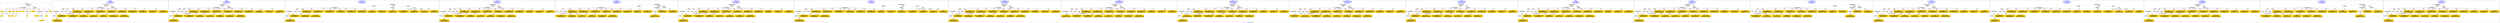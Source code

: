 digraph n0 {
fontcolor="blue"
remincross="true"
label="s19-s-indianapolis-artworks.xml"
subgraph cluster_0 {
label="1-correct model"
n2[style="filled",color="white",fillcolor="lightgray",label="CulturalHeritageObject1"];
n3[shape="plaintext",style="filled",fillcolor="gold",label="creationDate"];
n4[style="filled",color="white",fillcolor="lightgray",label="Person1"];
n5[shape="plaintext",style="filled",fillcolor="gold",label="galleryLabel"];
n6[shape="plaintext",style="filled",fillcolor="gold",label="dimensions"];
n7[shape="plaintext",style="filled",fillcolor="gold",label="materials"];
n8[shape="plaintext",style="filled",fillcolor="gold",label="creditLine"];
n9[shape="plaintext",style="filled",fillcolor="gold",label="provenance"];
n10[style="filled",color="white",fillcolor="lightgray",label="Concept1"];
n11[shape="plaintext",style="filled",fillcolor="gold",label="title"];
n12[shape="plaintext",style="filled",fillcolor="gold",label="accessionNumber"];
n13[style="filled",color="white",fillcolor="lightgray",label="CulturalHeritageObject2"];
n14[style="filled",color="white",fillcolor="lightgray",label="Document2"];
n15[shape="plaintext",style="filled",fillcolor="gold",label="relatedArtworksTitle"];
n16[style="filled",color="white",fillcolor="lightgray",label="Document1"];
n17[shape="plaintext",style="filled",fillcolor="gold",label="nationality"];
n18[shape="plaintext",style="filled",fillcolor="gold",label="birthDate"];
n19[shape="plaintext",style="filled",fillcolor="gold",label="deathDate"];
n20[shape="plaintext",style="filled",fillcolor="gold",label="artist"];
n21[style="filled",color="white",fillcolor="lightgray",label="EuropeanaAggregation1"];
n22[style="filled",color="white",fillcolor="lightgray",label="WebResource1"];
n23[shape="plaintext",style="filled",fillcolor="gold",label="imageURL"];
n24[shape="plaintext",style="filled",fillcolor="gold",label="values"];
n25[shape="plaintext",style="filled",fillcolor="gold",label="relatedArtworksURL"];
n26[shape="plaintext",style="filled",fillcolor="gold",label="sourceURL"];
}
subgraph cluster_1 {
label="candidate 0\nlink coherence:1.0\nnode coherence:1.0\nconfidence:0.5332491667208262\nmapping score:0.6091222712598833\ncost:23.9996\n-precision:0.92-recall:0.92"
n28[style="filled",color="white",fillcolor="lightgray",label="CulturalHeritageObject1"];
n29[style="filled",color="white",fillcolor="lightgray",label="CulturalHeritageObject2"];
n30[style="filled",color="white",fillcolor="lightgray",label="Person1"];
n31[style="filled",color="white",fillcolor="lightgray",label="Concept1"];
n32[style="filled",color="white",fillcolor="lightgray",label="Document1"];
n33[style="filled",color="white",fillcolor="lightgray",label="Document2"];
n34[style="filled",color="white",fillcolor="lightgray",label="EuropeanaAggregation1"];
n35[style="filled",color="white",fillcolor="lightgray",label="WebResource1"];
n36[shape="plaintext",style="filled",fillcolor="gold",label="imageURL\n[WebResource,classLink,0.897]\n[Document,classLink,0.089]\n[CulturalHeritageObject,description,0.009]\n[CulturalHeritageObject,title,0.004]"];
n37[shape="plaintext",style="filled",fillcolor="gold",label="values\n[CulturalHeritageObject,description,0.328]\n[Concept,prefLabel,0.322]\n[CulturalHeritageObject,title,0.237]\n[Person,biographicalInformation,0.112]"];
n38[shape="plaintext",style="filled",fillcolor="gold",label="nationality\n[Person,countryAssociatedWithThePerson,0.742]\n[CulturalHeritageObject,provenance,0.102]\n[Concept,prefLabel,0.094]\n[CulturalHeritageObject,title,0.062]"];
n39[shape="plaintext",style="filled",fillcolor="gold",label="birthDate\n[Person,dateOfBirth,0.461]\n[Person,dateOfDeath,0.256]\n[CulturalHeritageObject,created,0.243]\n[Person,biographicalInformation,0.041]"];
n40[shape="plaintext",style="filled",fillcolor="gold",label="materials\n[CulturalHeritageObject,medium,0.818]\n[CulturalHeritageObject,description,0.072]\n[CulturalHeritageObject,provenance,0.059]\n[Person,biographicalInformation,0.051]"];
n41[shape="plaintext",style="filled",fillcolor="gold",label="dimensions\n[CulturalHeritageObject,extent,0.594]\n[CulturalHeritageObject,accessionNumber,0.208]\n[CulturalHeritageObject,description,0.115]\n[CulturalHeritageObject,title,0.083]"];
n42[shape="plaintext",style="filled",fillcolor="gold",label="accessionNumber\n[CulturalHeritageObject,accessionNumber,0.995]\n[CulturalHeritageObject,extent,0.005]\n[CulturalHeritageObject,provenance,0.0]\n[WebResource,classLink,0.0]"];
n43[shape="plaintext",style="filled",fillcolor="gold",label="creditLine\n[CulturalHeritageObject,provenance,0.715]\n[CulturalHeritageObject,title,0.109]\n[CulturalHeritageObject,description,0.109]\n[Document,classLink,0.068]"];
n44[shape="plaintext",style="filled",fillcolor="gold",label="galleryLabel\n[CulturalHeritageObject,description,0.438]\n[Person,biographicalInformation,0.377]\n[CulturalHeritageObject,title,0.118]\n[CulturalHeritageObject,provenance,0.066]"];
n45[shape="plaintext",style="filled",fillcolor="gold",label="provenance\n[CulturalHeritageObject,provenance,0.5]\n[CulturalHeritageObject,description,0.203]\n[CulturalHeritageObject,title,0.151]\n[Person,biographicalInformation,0.146]"];
n46[shape="plaintext",style="filled",fillcolor="gold",label="relatedArtworksTitle\n[CulturalHeritageObject,title,0.349]\n[CulturalHeritageObject,description,0.267]\n[Document,classLink,0.257]\n[WebResource,classLink,0.128]"];
n47[shape="plaintext",style="filled",fillcolor="gold",label="sourceURL\n[WebResource,classLink,0.611]\n[Document,classLink,0.305]\n[CulturalHeritageObject,provenance,0.046]\n[CulturalHeritageObject,description,0.038]"];
n48[shape="plaintext",style="filled",fillcolor="gold",label="creationDate\n[Person,dateOfBirth,0.436]\n[CulturalHeritageObject,created,0.338]\n[Person,dateOfDeath,0.132]\n[Person,biographicalInformation,0.094]"];
n49[shape="plaintext",style="filled",fillcolor="gold",label="relatedArtworksURL\n[WebResource,classLink,0.607]\n[Document,classLink,0.306]\n[CulturalHeritageObject,provenance,0.049]\n[CulturalHeritageObject,description,0.039]"];
n50[shape="plaintext",style="filled",fillcolor="gold",label="artist\n[Person,nameOfThePerson,0.491]\n[Document,classLink,0.255]\n[WebResource,classLink,0.128]\n[CulturalHeritageObject,provenance,0.126]"];
n51[shape="plaintext",style="filled",fillcolor="gold",label="title\n[CulturalHeritageObject,title,0.342]\n[CulturalHeritageObject,description,0.268]\n[Document,classLink,0.218]\n[WebResource,classLink,0.171]"];
n52[shape="plaintext",style="filled",fillcolor="gold",label="deathDate\n[Person,dateOfDeath,0.453]\n[CulturalHeritageObject,created,0.31]\n[Person,dateOfBirth,0.167]\n[CulturalHeritageObject,title,0.07]"];
}
subgraph cluster_2 {
label="candidate 1\nlink coherence:1.0\nnode coherence:1.0\nconfidence:0.5261983829264328\nmapping score:0.6067720099950854\ncost:23.9996\n-precision:0.83-recall:0.83"
n54[style="filled",color="white",fillcolor="lightgray",label="CulturalHeritageObject1"];
n55[style="filled",color="white",fillcolor="lightgray",label="CulturalHeritageObject2"];
n56[style="filled",color="white",fillcolor="lightgray",label="Person1"];
n57[style="filled",color="white",fillcolor="lightgray",label="Concept1"];
n58[style="filled",color="white",fillcolor="lightgray",label="Document1"];
n59[style="filled",color="white",fillcolor="lightgray",label="Document2"];
n60[style="filled",color="white",fillcolor="lightgray",label="EuropeanaAggregation1"];
n61[style="filled",color="white",fillcolor="lightgray",label="WebResource1"];
n62[shape="plaintext",style="filled",fillcolor="gold",label="imageURL\n[WebResource,classLink,0.897]\n[Document,classLink,0.089]\n[CulturalHeritageObject,description,0.009]\n[CulturalHeritageObject,title,0.004]"];
n63[shape="plaintext",style="filled",fillcolor="gold",label="values\n[CulturalHeritageObject,description,0.328]\n[Concept,prefLabel,0.322]\n[CulturalHeritageObject,title,0.237]\n[Person,biographicalInformation,0.112]"];
n64[shape="plaintext",style="filled",fillcolor="gold",label="nationality\n[Person,countryAssociatedWithThePerson,0.742]\n[CulturalHeritageObject,provenance,0.102]\n[Concept,prefLabel,0.094]\n[CulturalHeritageObject,title,0.062]"];
n65[shape="plaintext",style="filled",fillcolor="gold",label="creationDate\n[Person,dateOfBirth,0.436]\n[CulturalHeritageObject,created,0.338]\n[Person,dateOfDeath,0.132]\n[Person,biographicalInformation,0.094]"];
n66[shape="plaintext",style="filled",fillcolor="gold",label="materials\n[CulturalHeritageObject,medium,0.818]\n[CulturalHeritageObject,description,0.072]\n[CulturalHeritageObject,provenance,0.059]\n[Person,biographicalInformation,0.051]"];
n67[shape="plaintext",style="filled",fillcolor="gold",label="dimensions\n[CulturalHeritageObject,extent,0.594]\n[CulturalHeritageObject,accessionNumber,0.208]\n[CulturalHeritageObject,description,0.115]\n[CulturalHeritageObject,title,0.083]"];
n68[shape="plaintext",style="filled",fillcolor="gold",label="accessionNumber\n[CulturalHeritageObject,accessionNumber,0.995]\n[CulturalHeritageObject,extent,0.005]\n[CulturalHeritageObject,provenance,0.0]\n[WebResource,classLink,0.0]"];
n69[shape="plaintext",style="filled",fillcolor="gold",label="creditLine\n[CulturalHeritageObject,provenance,0.715]\n[CulturalHeritageObject,title,0.109]\n[CulturalHeritageObject,description,0.109]\n[Document,classLink,0.068]"];
n70[shape="plaintext",style="filled",fillcolor="gold",label="galleryLabel\n[CulturalHeritageObject,description,0.438]\n[Person,biographicalInformation,0.377]\n[CulturalHeritageObject,title,0.118]\n[CulturalHeritageObject,provenance,0.066]"];
n71[shape="plaintext",style="filled",fillcolor="gold",label="provenance\n[CulturalHeritageObject,provenance,0.5]\n[CulturalHeritageObject,description,0.203]\n[CulturalHeritageObject,title,0.151]\n[Person,biographicalInformation,0.146]"];
n72[shape="plaintext",style="filled",fillcolor="gold",label="relatedArtworksTitle\n[CulturalHeritageObject,title,0.349]\n[CulturalHeritageObject,description,0.267]\n[Document,classLink,0.257]\n[WebResource,classLink,0.128]"];
n73[shape="plaintext",style="filled",fillcolor="gold",label="sourceURL\n[WebResource,classLink,0.611]\n[Document,classLink,0.305]\n[CulturalHeritageObject,provenance,0.046]\n[CulturalHeritageObject,description,0.038]"];
n74[shape="plaintext",style="filled",fillcolor="gold",label="birthDate\n[Person,dateOfBirth,0.461]\n[Person,dateOfDeath,0.256]\n[CulturalHeritageObject,created,0.243]\n[Person,biographicalInformation,0.041]"];
n75[shape="plaintext",style="filled",fillcolor="gold",label="relatedArtworksURL\n[WebResource,classLink,0.607]\n[Document,classLink,0.306]\n[CulturalHeritageObject,provenance,0.049]\n[CulturalHeritageObject,description,0.039]"];
n76[shape="plaintext",style="filled",fillcolor="gold",label="artist\n[Person,nameOfThePerson,0.491]\n[Document,classLink,0.255]\n[WebResource,classLink,0.128]\n[CulturalHeritageObject,provenance,0.126]"];
n77[shape="plaintext",style="filled",fillcolor="gold",label="title\n[CulturalHeritageObject,title,0.342]\n[CulturalHeritageObject,description,0.268]\n[Document,classLink,0.218]\n[WebResource,classLink,0.171]"];
n78[shape="plaintext",style="filled",fillcolor="gold",label="deathDate\n[Person,dateOfDeath,0.453]\n[CulturalHeritageObject,created,0.31]\n[Person,dateOfBirth,0.167]\n[CulturalHeritageObject,title,0.07]"];
}
subgraph cluster_3 {
label="candidate 10\nlink coherence:0.9583333333333334\nnode coherence:1.0\nconfidence:0.5261983829264328\nmapping score:0.6067720099950854\ncost:123.009732\n-precision:0.79-recall:0.79"
n80[style="filled",color="white",fillcolor="lightgray",label="CulturalHeritageObject1"];
n81[style="filled",color="white",fillcolor="lightgray",label="CulturalHeritageObject2"];
n82[style="filled",color="white",fillcolor="lightgray",label="Concept1"];
n83[style="filled",color="white",fillcolor="lightgray",label="Document1"];
n84[style="filled",color="white",fillcolor="lightgray",label="Document2"];
n85[style="filled",color="white",fillcolor="lightgray",label="EuropeanaAggregation1"];
n86[style="filled",color="white",fillcolor="lightgray",label="WebResource1"];
n87[style="filled",color="white",fillcolor="lightgray",label="Person1"];
n88[shape="plaintext",style="filled",fillcolor="gold",label="imageURL\n[WebResource,classLink,0.897]\n[Document,classLink,0.089]\n[CulturalHeritageObject,description,0.009]\n[CulturalHeritageObject,title,0.004]"];
n89[shape="plaintext",style="filled",fillcolor="gold",label="values\n[CulturalHeritageObject,description,0.328]\n[Concept,prefLabel,0.322]\n[CulturalHeritageObject,title,0.237]\n[Person,biographicalInformation,0.112]"];
n90[shape="plaintext",style="filled",fillcolor="gold",label="nationality\n[Person,countryAssociatedWithThePerson,0.742]\n[CulturalHeritageObject,provenance,0.102]\n[Concept,prefLabel,0.094]\n[CulturalHeritageObject,title,0.062]"];
n91[shape="plaintext",style="filled",fillcolor="gold",label="creationDate\n[Person,dateOfBirth,0.436]\n[CulturalHeritageObject,created,0.338]\n[Person,dateOfDeath,0.132]\n[Person,biographicalInformation,0.094]"];
n92[shape="plaintext",style="filled",fillcolor="gold",label="materials\n[CulturalHeritageObject,medium,0.818]\n[CulturalHeritageObject,description,0.072]\n[CulturalHeritageObject,provenance,0.059]\n[Person,biographicalInformation,0.051]"];
n93[shape="plaintext",style="filled",fillcolor="gold",label="dimensions\n[CulturalHeritageObject,extent,0.594]\n[CulturalHeritageObject,accessionNumber,0.208]\n[CulturalHeritageObject,description,0.115]\n[CulturalHeritageObject,title,0.083]"];
n94[shape="plaintext",style="filled",fillcolor="gold",label="accessionNumber\n[CulturalHeritageObject,accessionNumber,0.995]\n[CulturalHeritageObject,extent,0.005]\n[CulturalHeritageObject,provenance,0.0]\n[WebResource,classLink,0.0]"];
n95[shape="plaintext",style="filled",fillcolor="gold",label="creditLine\n[CulturalHeritageObject,provenance,0.715]\n[CulturalHeritageObject,title,0.109]\n[CulturalHeritageObject,description,0.109]\n[Document,classLink,0.068]"];
n96[shape="plaintext",style="filled",fillcolor="gold",label="galleryLabel\n[CulturalHeritageObject,description,0.438]\n[Person,biographicalInformation,0.377]\n[CulturalHeritageObject,title,0.118]\n[CulturalHeritageObject,provenance,0.066]"];
n97[shape="plaintext",style="filled",fillcolor="gold",label="provenance\n[CulturalHeritageObject,provenance,0.5]\n[CulturalHeritageObject,description,0.203]\n[CulturalHeritageObject,title,0.151]\n[Person,biographicalInformation,0.146]"];
n98[shape="plaintext",style="filled",fillcolor="gold",label="relatedArtworksTitle\n[CulturalHeritageObject,title,0.349]\n[CulturalHeritageObject,description,0.267]\n[Document,classLink,0.257]\n[WebResource,classLink,0.128]"];
n99[shape="plaintext",style="filled",fillcolor="gold",label="sourceURL\n[WebResource,classLink,0.611]\n[Document,classLink,0.305]\n[CulturalHeritageObject,provenance,0.046]\n[CulturalHeritageObject,description,0.038]"];
n100[shape="plaintext",style="filled",fillcolor="gold",label="birthDate\n[Person,dateOfBirth,0.461]\n[Person,dateOfDeath,0.256]\n[CulturalHeritageObject,created,0.243]\n[Person,biographicalInformation,0.041]"];
n101[shape="plaintext",style="filled",fillcolor="gold",label="relatedArtworksURL\n[WebResource,classLink,0.607]\n[Document,classLink,0.306]\n[CulturalHeritageObject,provenance,0.049]\n[CulturalHeritageObject,description,0.039]"];
n102[shape="plaintext",style="filled",fillcolor="gold",label="artist\n[Person,nameOfThePerson,0.491]\n[Document,classLink,0.255]\n[WebResource,classLink,0.128]\n[CulturalHeritageObject,provenance,0.126]"];
n103[shape="plaintext",style="filled",fillcolor="gold",label="title\n[CulturalHeritageObject,title,0.342]\n[CulturalHeritageObject,description,0.268]\n[Document,classLink,0.218]\n[WebResource,classLink,0.171]"];
n104[shape="plaintext",style="filled",fillcolor="gold",label="deathDate\n[Person,dateOfDeath,0.453]\n[CulturalHeritageObject,created,0.31]\n[Person,dateOfBirth,0.167]\n[CulturalHeritageObject,title,0.07]"];
}
subgraph cluster_4 {
label="candidate 11\nlink coherence:0.9583333333333334\nnode coherence:1.0\nconfidence:0.5185729966676429\nmapping score:0.6042302145754889\ncost:23.99958\n-precision:0.75-recall:0.75"
n106[style="filled",color="white",fillcolor="lightgray",label="CulturalHeritageObject1"];
n107[style="filled",color="white",fillcolor="lightgray",label="CulturalHeritageObject2"];
n108[style="filled",color="white",fillcolor="lightgray",label="Person1"];
n109[style="filled",color="white",fillcolor="lightgray",label="Concept1"];
n110[style="filled",color="white",fillcolor="lightgray",label="Document1"];
n111[style="filled",color="white",fillcolor="lightgray",label="Document2"];
n112[style="filled",color="white",fillcolor="lightgray",label="EuropeanaAggregation1"];
n113[style="filled",color="white",fillcolor="lightgray",label="WebResource1"];
n114[shape="plaintext",style="filled",fillcolor="gold",label="imageURL\n[WebResource,classLink,0.897]\n[Document,classLink,0.089]\n[CulturalHeritageObject,description,0.009]\n[CulturalHeritageObject,title,0.004]"];
n115[shape="plaintext",style="filled",fillcolor="gold",label="values\n[CulturalHeritageObject,description,0.328]\n[Concept,prefLabel,0.322]\n[CulturalHeritageObject,title,0.237]\n[Person,biographicalInformation,0.112]"];
n116[shape="plaintext",style="filled",fillcolor="gold",label="nationality\n[Person,countryAssociatedWithThePerson,0.742]\n[CulturalHeritageObject,provenance,0.102]\n[Concept,prefLabel,0.094]\n[CulturalHeritageObject,title,0.062]"];
n117[shape="plaintext",style="filled",fillcolor="gold",label="creationDate\n[Person,dateOfBirth,0.436]\n[CulturalHeritageObject,created,0.338]\n[Person,dateOfDeath,0.132]\n[Person,biographicalInformation,0.094]"];
n118[shape="plaintext",style="filled",fillcolor="gold",label="materials\n[CulturalHeritageObject,medium,0.818]\n[CulturalHeritageObject,description,0.072]\n[CulturalHeritageObject,provenance,0.059]\n[Person,biographicalInformation,0.051]"];
n119[shape="plaintext",style="filled",fillcolor="gold",label="dimensions\n[CulturalHeritageObject,extent,0.594]\n[CulturalHeritageObject,accessionNumber,0.208]\n[CulturalHeritageObject,description,0.115]\n[CulturalHeritageObject,title,0.083]"];
n120[shape="plaintext",style="filled",fillcolor="gold",label="accessionNumber\n[CulturalHeritageObject,accessionNumber,0.995]\n[CulturalHeritageObject,extent,0.005]\n[CulturalHeritageObject,provenance,0.0]\n[WebResource,classLink,0.0]"];
n121[shape="plaintext",style="filled",fillcolor="gold",label="creditLine\n[CulturalHeritageObject,provenance,0.715]\n[CulturalHeritageObject,title,0.109]\n[CulturalHeritageObject,description,0.109]\n[Document,classLink,0.068]"];
n122[shape="plaintext",style="filled",fillcolor="gold",label="galleryLabel\n[CulturalHeritageObject,description,0.438]\n[Person,biographicalInformation,0.377]\n[CulturalHeritageObject,title,0.118]\n[CulturalHeritageObject,provenance,0.066]"];
n123[shape="plaintext",style="filled",fillcolor="gold",label="provenance\n[CulturalHeritageObject,provenance,0.5]\n[CulturalHeritageObject,description,0.203]\n[CulturalHeritageObject,title,0.151]\n[Person,biographicalInformation,0.146]"];
n124[shape="plaintext",style="filled",fillcolor="gold",label="relatedArtworksTitle\n[CulturalHeritageObject,title,0.349]\n[CulturalHeritageObject,description,0.267]\n[Document,classLink,0.257]\n[WebResource,classLink,0.128]"];
n125[shape="plaintext",style="filled",fillcolor="gold",label="sourceURL\n[WebResource,classLink,0.611]\n[Document,classLink,0.305]\n[CulturalHeritageObject,provenance,0.046]\n[CulturalHeritageObject,description,0.038]"];
n126[shape="plaintext",style="filled",fillcolor="gold",label="deathDate\n[Person,dateOfDeath,0.453]\n[CulturalHeritageObject,created,0.31]\n[Person,dateOfBirth,0.167]\n[CulturalHeritageObject,title,0.07]"];
n127[shape="plaintext",style="filled",fillcolor="gold",label="relatedArtworksURL\n[WebResource,classLink,0.607]\n[Document,classLink,0.306]\n[CulturalHeritageObject,provenance,0.049]\n[CulturalHeritageObject,description,0.039]"];
n128[shape="plaintext",style="filled",fillcolor="gold",label="artist\n[Person,nameOfThePerson,0.491]\n[Document,classLink,0.255]\n[WebResource,classLink,0.128]\n[CulturalHeritageObject,provenance,0.126]"];
n129[shape="plaintext",style="filled",fillcolor="gold",label="title\n[CulturalHeritageObject,title,0.342]\n[CulturalHeritageObject,description,0.268]\n[Document,classLink,0.218]\n[WebResource,classLink,0.171]"];
n130[shape="plaintext",style="filled",fillcolor="gold",label="birthDate\n[Person,dateOfBirth,0.461]\n[Person,dateOfDeath,0.256]\n[CulturalHeritageObject,created,0.243]\n[Person,biographicalInformation,0.041]"];
}
subgraph cluster_5 {
label="candidate 12\nlink coherence:0.9583333333333334\nnode coherence:1.0\nconfidence:0.5185729966676429\nmapping score:0.6042302145754889\ncost:123.009612\n-precision:0.75-recall:0.75"
n132[style="filled",color="white",fillcolor="lightgray",label="CulturalHeritageObject1"];
n133[style="filled",color="white",fillcolor="lightgray",label="Person1"];
n134[style="filled",color="white",fillcolor="lightgray",label="Concept1"];
n135[style="filled",color="white",fillcolor="lightgray",label="Document1"];
n136[style="filled",color="white",fillcolor="lightgray",label="CulturalHeritageObject2"];
n137[style="filled",color="white",fillcolor="lightgray",label="Document2"];
n138[style="filled",color="white",fillcolor="lightgray",label="EuropeanaAggregation1"];
n139[style="filled",color="white",fillcolor="lightgray",label="WebResource1"];
n140[shape="plaintext",style="filled",fillcolor="gold",label="imageURL\n[WebResource,classLink,0.897]\n[Document,classLink,0.089]\n[CulturalHeritageObject,description,0.009]\n[CulturalHeritageObject,title,0.004]"];
n141[shape="plaintext",style="filled",fillcolor="gold",label="values\n[CulturalHeritageObject,description,0.328]\n[Concept,prefLabel,0.322]\n[CulturalHeritageObject,title,0.237]\n[Person,biographicalInformation,0.112]"];
n142[shape="plaintext",style="filled",fillcolor="gold",label="nationality\n[Person,countryAssociatedWithThePerson,0.742]\n[CulturalHeritageObject,provenance,0.102]\n[Concept,prefLabel,0.094]\n[CulturalHeritageObject,title,0.062]"];
n143[shape="plaintext",style="filled",fillcolor="gold",label="creationDate\n[Person,dateOfBirth,0.436]\n[CulturalHeritageObject,created,0.338]\n[Person,dateOfDeath,0.132]\n[Person,biographicalInformation,0.094]"];
n144[shape="plaintext",style="filled",fillcolor="gold",label="materials\n[CulturalHeritageObject,medium,0.818]\n[CulturalHeritageObject,description,0.072]\n[CulturalHeritageObject,provenance,0.059]\n[Person,biographicalInformation,0.051]"];
n145[shape="plaintext",style="filled",fillcolor="gold",label="dimensions\n[CulturalHeritageObject,extent,0.594]\n[CulturalHeritageObject,accessionNumber,0.208]\n[CulturalHeritageObject,description,0.115]\n[CulturalHeritageObject,title,0.083]"];
n146[shape="plaintext",style="filled",fillcolor="gold",label="accessionNumber\n[CulturalHeritageObject,accessionNumber,0.995]\n[CulturalHeritageObject,extent,0.005]\n[CulturalHeritageObject,provenance,0.0]\n[WebResource,classLink,0.0]"];
n147[shape="plaintext",style="filled",fillcolor="gold",label="creditLine\n[CulturalHeritageObject,provenance,0.715]\n[CulturalHeritageObject,title,0.109]\n[CulturalHeritageObject,description,0.109]\n[Document,classLink,0.068]"];
n148[shape="plaintext",style="filled",fillcolor="gold",label="galleryLabel\n[CulturalHeritageObject,description,0.438]\n[Person,biographicalInformation,0.377]\n[CulturalHeritageObject,title,0.118]\n[CulturalHeritageObject,provenance,0.066]"];
n149[shape="plaintext",style="filled",fillcolor="gold",label="provenance\n[CulturalHeritageObject,provenance,0.5]\n[CulturalHeritageObject,description,0.203]\n[CulturalHeritageObject,title,0.151]\n[Person,biographicalInformation,0.146]"];
n150[shape="plaintext",style="filled",fillcolor="gold",label="relatedArtworksTitle\n[CulturalHeritageObject,title,0.349]\n[CulturalHeritageObject,description,0.267]\n[Document,classLink,0.257]\n[WebResource,classLink,0.128]"];
n151[shape="plaintext",style="filled",fillcolor="gold",label="sourceURL\n[WebResource,classLink,0.611]\n[Document,classLink,0.305]\n[CulturalHeritageObject,provenance,0.046]\n[CulturalHeritageObject,description,0.038]"];
n152[shape="plaintext",style="filled",fillcolor="gold",label="deathDate\n[Person,dateOfDeath,0.453]\n[CulturalHeritageObject,created,0.31]\n[Person,dateOfBirth,0.167]\n[CulturalHeritageObject,title,0.07]"];
n153[shape="plaintext",style="filled",fillcolor="gold",label="relatedArtworksURL\n[WebResource,classLink,0.607]\n[Document,classLink,0.306]\n[CulturalHeritageObject,provenance,0.049]\n[CulturalHeritageObject,description,0.039]"];
n154[shape="plaintext",style="filled",fillcolor="gold",label="artist\n[Person,nameOfThePerson,0.491]\n[Document,classLink,0.255]\n[WebResource,classLink,0.128]\n[CulturalHeritageObject,provenance,0.126]"];
n155[shape="plaintext",style="filled",fillcolor="gold",label="title\n[CulturalHeritageObject,title,0.342]\n[CulturalHeritageObject,description,0.268]\n[Document,classLink,0.218]\n[WebResource,classLink,0.171]"];
n156[shape="plaintext",style="filled",fillcolor="gold",label="birthDate\n[Person,dateOfBirth,0.461]\n[Person,dateOfDeath,0.256]\n[CulturalHeritageObject,created,0.243]\n[Person,biographicalInformation,0.041]"];
}
subgraph cluster_6 {
label="candidate 13\nlink coherence:0.9583333333333334\nnode coherence:1.0\nconfidence:0.5185729966676429\nmapping score:0.6042302145754889\ncost:123.009712\n-precision:0.79-recall:0.79"
n158[style="filled",color="white",fillcolor="lightgray",label="CulturalHeritageObject1"];
n159[style="filled",color="white",fillcolor="lightgray",label="CulturalHeritageObject2"];
n160[style="filled",color="white",fillcolor="lightgray",label="Person1"];
n161[style="filled",color="white",fillcolor="lightgray",label="Concept1"];
n162[style="filled",color="white",fillcolor="lightgray",label="Document1"];
n163[style="filled",color="white",fillcolor="lightgray",label="Document2"];
n164[style="filled",color="white",fillcolor="lightgray",label="EuropeanaAggregation1"];
n165[style="filled",color="white",fillcolor="lightgray",label="WebResource1"];
n166[shape="plaintext",style="filled",fillcolor="gold",label="imageURL\n[WebResource,classLink,0.897]\n[Document,classLink,0.089]\n[CulturalHeritageObject,description,0.009]\n[CulturalHeritageObject,title,0.004]"];
n167[shape="plaintext",style="filled",fillcolor="gold",label="values\n[CulturalHeritageObject,description,0.328]\n[Concept,prefLabel,0.322]\n[CulturalHeritageObject,title,0.237]\n[Person,biographicalInformation,0.112]"];
n168[shape="plaintext",style="filled",fillcolor="gold",label="nationality\n[Person,countryAssociatedWithThePerson,0.742]\n[CulturalHeritageObject,provenance,0.102]\n[Concept,prefLabel,0.094]\n[CulturalHeritageObject,title,0.062]"];
n169[shape="plaintext",style="filled",fillcolor="gold",label="creationDate\n[Person,dateOfBirth,0.436]\n[CulturalHeritageObject,created,0.338]\n[Person,dateOfDeath,0.132]\n[Person,biographicalInformation,0.094]"];
n170[shape="plaintext",style="filled",fillcolor="gold",label="materials\n[CulturalHeritageObject,medium,0.818]\n[CulturalHeritageObject,description,0.072]\n[CulturalHeritageObject,provenance,0.059]\n[Person,biographicalInformation,0.051]"];
n171[shape="plaintext",style="filled",fillcolor="gold",label="dimensions\n[CulturalHeritageObject,extent,0.594]\n[CulturalHeritageObject,accessionNumber,0.208]\n[CulturalHeritageObject,description,0.115]\n[CulturalHeritageObject,title,0.083]"];
n172[shape="plaintext",style="filled",fillcolor="gold",label="accessionNumber\n[CulturalHeritageObject,accessionNumber,0.995]\n[CulturalHeritageObject,extent,0.005]\n[CulturalHeritageObject,provenance,0.0]\n[WebResource,classLink,0.0]"];
n173[shape="plaintext",style="filled",fillcolor="gold",label="creditLine\n[CulturalHeritageObject,provenance,0.715]\n[CulturalHeritageObject,title,0.109]\n[CulturalHeritageObject,description,0.109]\n[Document,classLink,0.068]"];
n174[shape="plaintext",style="filled",fillcolor="gold",label="galleryLabel\n[CulturalHeritageObject,description,0.438]\n[Person,biographicalInformation,0.377]\n[CulturalHeritageObject,title,0.118]\n[CulturalHeritageObject,provenance,0.066]"];
n175[shape="plaintext",style="filled",fillcolor="gold",label="provenance\n[CulturalHeritageObject,provenance,0.5]\n[CulturalHeritageObject,description,0.203]\n[CulturalHeritageObject,title,0.151]\n[Person,biographicalInformation,0.146]"];
n176[shape="plaintext",style="filled",fillcolor="gold",label="relatedArtworksTitle\n[CulturalHeritageObject,title,0.349]\n[CulturalHeritageObject,description,0.267]\n[Document,classLink,0.257]\n[WebResource,classLink,0.128]"];
n177[shape="plaintext",style="filled",fillcolor="gold",label="sourceURL\n[WebResource,classLink,0.611]\n[Document,classLink,0.305]\n[CulturalHeritageObject,provenance,0.046]\n[CulturalHeritageObject,description,0.038]"];
n178[shape="plaintext",style="filled",fillcolor="gold",label="deathDate\n[Person,dateOfDeath,0.453]\n[CulturalHeritageObject,created,0.31]\n[Person,dateOfBirth,0.167]\n[CulturalHeritageObject,title,0.07]"];
n179[shape="plaintext",style="filled",fillcolor="gold",label="relatedArtworksURL\n[WebResource,classLink,0.607]\n[Document,classLink,0.306]\n[CulturalHeritageObject,provenance,0.049]\n[CulturalHeritageObject,description,0.039]"];
n180[shape="plaintext",style="filled",fillcolor="gold",label="artist\n[Person,nameOfThePerson,0.491]\n[Document,classLink,0.255]\n[WebResource,classLink,0.128]\n[CulturalHeritageObject,provenance,0.126]"];
n181[shape="plaintext",style="filled",fillcolor="gold",label="title\n[CulturalHeritageObject,title,0.342]\n[CulturalHeritageObject,description,0.268]\n[Document,classLink,0.218]\n[WebResource,classLink,0.171]"];
n182[shape="plaintext",style="filled",fillcolor="gold",label="birthDate\n[Person,dateOfBirth,0.461]\n[Person,dateOfDeath,0.256]\n[CulturalHeritageObject,created,0.243]\n[Person,biographicalInformation,0.041]"];
}
subgraph cluster_7 {
label="candidate 14\nlink coherence:0.9583333333333334\nnode coherence:1.0\nconfidence:0.5185729966676429\nmapping score:0.6042302145754889\ncost:123.009732\n-precision:0.75-recall:0.75"
n184[style="filled",color="white",fillcolor="lightgray",label="CulturalHeritageObject1"];
n185[style="filled",color="white",fillcolor="lightgray",label="CulturalHeritageObject2"];
n186[style="filled",color="white",fillcolor="lightgray",label="Concept1"];
n187[style="filled",color="white",fillcolor="lightgray",label="Document1"];
n188[style="filled",color="white",fillcolor="lightgray",label="Document2"];
n189[style="filled",color="white",fillcolor="lightgray",label="EuropeanaAggregation1"];
n190[style="filled",color="white",fillcolor="lightgray",label="WebResource1"];
n191[style="filled",color="white",fillcolor="lightgray",label="Person1"];
n192[shape="plaintext",style="filled",fillcolor="gold",label="imageURL\n[WebResource,classLink,0.897]\n[Document,classLink,0.089]\n[CulturalHeritageObject,description,0.009]\n[CulturalHeritageObject,title,0.004]"];
n193[shape="plaintext",style="filled",fillcolor="gold",label="values\n[CulturalHeritageObject,description,0.328]\n[Concept,prefLabel,0.322]\n[CulturalHeritageObject,title,0.237]\n[Person,biographicalInformation,0.112]"];
n194[shape="plaintext",style="filled",fillcolor="gold",label="nationality\n[Person,countryAssociatedWithThePerson,0.742]\n[CulturalHeritageObject,provenance,0.102]\n[Concept,prefLabel,0.094]\n[CulturalHeritageObject,title,0.062]"];
n195[shape="plaintext",style="filled",fillcolor="gold",label="creationDate\n[Person,dateOfBirth,0.436]\n[CulturalHeritageObject,created,0.338]\n[Person,dateOfDeath,0.132]\n[Person,biographicalInformation,0.094]"];
n196[shape="plaintext",style="filled",fillcolor="gold",label="materials\n[CulturalHeritageObject,medium,0.818]\n[CulturalHeritageObject,description,0.072]\n[CulturalHeritageObject,provenance,0.059]\n[Person,biographicalInformation,0.051]"];
n197[shape="plaintext",style="filled",fillcolor="gold",label="dimensions\n[CulturalHeritageObject,extent,0.594]\n[CulturalHeritageObject,accessionNumber,0.208]\n[CulturalHeritageObject,description,0.115]\n[CulturalHeritageObject,title,0.083]"];
n198[shape="plaintext",style="filled",fillcolor="gold",label="accessionNumber\n[CulturalHeritageObject,accessionNumber,0.995]\n[CulturalHeritageObject,extent,0.005]\n[CulturalHeritageObject,provenance,0.0]\n[WebResource,classLink,0.0]"];
n199[shape="plaintext",style="filled",fillcolor="gold",label="creditLine\n[CulturalHeritageObject,provenance,0.715]\n[CulturalHeritageObject,title,0.109]\n[CulturalHeritageObject,description,0.109]\n[Document,classLink,0.068]"];
n200[shape="plaintext",style="filled",fillcolor="gold",label="galleryLabel\n[CulturalHeritageObject,description,0.438]\n[Person,biographicalInformation,0.377]\n[CulturalHeritageObject,title,0.118]\n[CulturalHeritageObject,provenance,0.066]"];
n201[shape="plaintext",style="filled",fillcolor="gold",label="provenance\n[CulturalHeritageObject,provenance,0.5]\n[CulturalHeritageObject,description,0.203]\n[CulturalHeritageObject,title,0.151]\n[Person,biographicalInformation,0.146]"];
n202[shape="plaintext",style="filled",fillcolor="gold",label="relatedArtworksTitle\n[CulturalHeritageObject,title,0.349]\n[CulturalHeritageObject,description,0.267]\n[Document,classLink,0.257]\n[WebResource,classLink,0.128]"];
n203[shape="plaintext",style="filled",fillcolor="gold",label="sourceURL\n[WebResource,classLink,0.611]\n[Document,classLink,0.305]\n[CulturalHeritageObject,provenance,0.046]\n[CulturalHeritageObject,description,0.038]"];
n204[shape="plaintext",style="filled",fillcolor="gold",label="deathDate\n[Person,dateOfDeath,0.453]\n[CulturalHeritageObject,created,0.31]\n[Person,dateOfBirth,0.167]\n[CulturalHeritageObject,title,0.07]"];
n205[shape="plaintext",style="filled",fillcolor="gold",label="relatedArtworksURL\n[WebResource,classLink,0.607]\n[Document,classLink,0.306]\n[CulturalHeritageObject,provenance,0.049]\n[CulturalHeritageObject,description,0.039]"];
n206[shape="plaintext",style="filled",fillcolor="gold",label="artist\n[Person,nameOfThePerson,0.491]\n[Document,classLink,0.255]\n[WebResource,classLink,0.128]\n[CulturalHeritageObject,provenance,0.126]"];
n207[shape="plaintext",style="filled",fillcolor="gold",label="title\n[CulturalHeritageObject,title,0.342]\n[CulturalHeritageObject,description,0.268]\n[Document,classLink,0.218]\n[WebResource,classLink,0.171]"];
n208[shape="plaintext",style="filled",fillcolor="gold",label="birthDate\n[Person,dateOfBirth,0.461]\n[Person,dateOfDeath,0.256]\n[CulturalHeritageObject,created,0.243]\n[Person,biographicalInformation,0.041]"];
}
subgraph cluster_8 {
label="candidate 15\nlink coherence:0.9565217391304348\nnode coherence:0.9565217391304348\nconfidence:0.533612638667168\nmapping score:0.6045545965207696\ncost:121.99962\n-precision:0.87-recall:0.83"
n210[style="filled",color="white",fillcolor="lightgray",label="CulturalHeritageObject1"];
n211[style="filled",color="white",fillcolor="lightgray",label="CulturalHeritageObject2"];
n212[style="filled",color="white",fillcolor="lightgray",label="Person1"];
n213[style="filled",color="white",fillcolor="lightgray",label="Document1"];
n214[style="filled",color="white",fillcolor="lightgray",label="Document2"];
n215[style="filled",color="white",fillcolor="lightgray",label="EuropeanaAggregation1"];
n216[style="filled",color="white",fillcolor="lightgray",label="WebResource1"];
n217[shape="plaintext",style="filled",fillcolor="gold",label="imageURL\n[WebResource,classLink,0.897]\n[Document,classLink,0.089]\n[CulturalHeritageObject,description,0.009]\n[CulturalHeritageObject,title,0.004]"];
n218[shape="plaintext",style="filled",fillcolor="gold",label="nationality\n[Person,countryAssociatedWithThePerson,0.742]\n[CulturalHeritageObject,provenance,0.102]\n[Concept,prefLabel,0.094]\n[CulturalHeritageObject,title,0.062]"];
n219[shape="plaintext",style="filled",fillcolor="gold",label="birthDate\n[Person,dateOfBirth,0.461]\n[Person,dateOfDeath,0.256]\n[CulturalHeritageObject,created,0.243]\n[Person,biographicalInformation,0.041]"];
n220[shape="plaintext",style="filled",fillcolor="gold",label="materials\n[CulturalHeritageObject,medium,0.818]\n[CulturalHeritageObject,description,0.072]\n[CulturalHeritageObject,provenance,0.059]\n[Person,biographicalInformation,0.051]"];
n221[shape="plaintext",style="filled",fillcolor="gold",label="dimensions\n[CulturalHeritageObject,extent,0.594]\n[CulturalHeritageObject,accessionNumber,0.208]\n[CulturalHeritageObject,description,0.115]\n[CulturalHeritageObject,title,0.083]"];
n222[shape="plaintext",style="filled",fillcolor="gold",label="accessionNumber\n[CulturalHeritageObject,accessionNumber,0.995]\n[CulturalHeritageObject,extent,0.005]\n[CulturalHeritageObject,provenance,0.0]\n[WebResource,classLink,0.0]"];
n223[shape="plaintext",style="filled",fillcolor="gold",label="creditLine\n[CulturalHeritageObject,provenance,0.715]\n[CulturalHeritageObject,title,0.109]\n[CulturalHeritageObject,description,0.109]\n[Document,classLink,0.068]"];
n224[shape="plaintext",style="filled",fillcolor="gold",label="galleryLabel\n[CulturalHeritageObject,description,0.438]\n[Person,biographicalInformation,0.377]\n[CulturalHeritageObject,title,0.118]\n[CulturalHeritageObject,provenance,0.066]"];
n225[shape="plaintext",style="filled",fillcolor="gold",label="provenance\n[CulturalHeritageObject,provenance,0.5]\n[CulturalHeritageObject,description,0.203]\n[CulturalHeritageObject,title,0.151]\n[Person,biographicalInformation,0.146]"];
n226[shape="plaintext",style="filled",fillcolor="gold",label="relatedArtworksTitle\n[CulturalHeritageObject,title,0.349]\n[CulturalHeritageObject,description,0.267]\n[Document,classLink,0.257]\n[WebResource,classLink,0.128]"];
n227[shape="plaintext",style="filled",fillcolor="gold",label="sourceURL\n[WebResource,classLink,0.611]\n[Document,classLink,0.305]\n[CulturalHeritageObject,provenance,0.046]\n[CulturalHeritageObject,description,0.038]"];
n228[shape="plaintext",style="filled",fillcolor="gold",label="creationDate\n[Person,dateOfBirth,0.436]\n[CulturalHeritageObject,created,0.338]\n[Person,dateOfDeath,0.132]\n[Person,biographicalInformation,0.094]"];
n229[shape="plaintext",style="filled",fillcolor="gold",label="relatedArtworksURL\n[WebResource,classLink,0.607]\n[Document,classLink,0.306]\n[CulturalHeritageObject,provenance,0.049]\n[CulturalHeritageObject,description,0.039]"];
n230[shape="plaintext",style="filled",fillcolor="gold",label="values\n[CulturalHeritageObject,description,0.328]\n[Concept,prefLabel,0.322]\n[CulturalHeritageObject,title,0.237]\n[Person,biographicalInformation,0.112]"];
n231[shape="plaintext",style="filled",fillcolor="gold",label="artist\n[Person,nameOfThePerson,0.491]\n[Document,classLink,0.255]\n[WebResource,classLink,0.128]\n[CulturalHeritageObject,provenance,0.126]"];
n232[shape="plaintext",style="filled",fillcolor="gold",label="title\n[CulturalHeritageObject,title,0.342]\n[CulturalHeritageObject,description,0.268]\n[Document,classLink,0.218]\n[WebResource,classLink,0.171]"];
n233[shape="plaintext",style="filled",fillcolor="gold",label="deathDate\n[Person,dateOfDeath,0.453]\n[CulturalHeritageObject,created,0.31]\n[Person,dateOfBirth,0.167]\n[CulturalHeritageObject,title,0.07]"];
}
subgraph cluster_9 {
label="candidate 16\nlink coherence:0.9565217391304348\nnode coherence:0.9565217391304348\nconfidence:0.5180208730398648\nmapping score:0.5993573413116685\ncost:121.9996\n-precision:0.91-recall:0.88"
n235[style="filled",color="white",fillcolor="lightgray",label="CulturalHeritageObject1"];
n236[style="filled",color="white",fillcolor="lightgray",label="CulturalHeritageObject2"];
n237[style="filled",color="white",fillcolor="lightgray",label="Person1"];
n238[style="filled",color="white",fillcolor="lightgray",label="Concept1"];
n239[style="filled",color="white",fillcolor="lightgray",label="Document1"];
n240[style="filled",color="white",fillcolor="lightgray",label="EuropeanaAggregation1"];
n241[style="filled",color="white",fillcolor="lightgray",label="WebResource1"];
n242[shape="plaintext",style="filled",fillcolor="gold",label="imageURL\n[WebResource,classLink,0.897]\n[Document,classLink,0.089]\n[CulturalHeritageObject,description,0.009]\n[CulturalHeritageObject,title,0.004]"];
n243[shape="plaintext",style="filled",fillcolor="gold",label="values\n[CulturalHeritageObject,description,0.328]\n[Concept,prefLabel,0.322]\n[CulturalHeritageObject,title,0.237]\n[Person,biographicalInformation,0.112]"];
n244[shape="plaintext",style="filled",fillcolor="gold",label="nationality\n[Person,countryAssociatedWithThePerson,0.742]\n[CulturalHeritageObject,provenance,0.102]\n[Concept,prefLabel,0.094]\n[CulturalHeritageObject,title,0.062]"];
n245[shape="plaintext",style="filled",fillcolor="gold",label="birthDate\n[Person,dateOfBirth,0.461]\n[Person,dateOfDeath,0.256]\n[CulturalHeritageObject,created,0.243]\n[Person,biographicalInformation,0.041]"];
n246[shape="plaintext",style="filled",fillcolor="gold",label="materials\n[CulturalHeritageObject,medium,0.818]\n[CulturalHeritageObject,description,0.072]\n[CulturalHeritageObject,provenance,0.059]\n[Person,biographicalInformation,0.051]"];
n247[shape="plaintext",style="filled",fillcolor="gold",label="dimensions\n[CulturalHeritageObject,extent,0.594]\n[CulturalHeritageObject,accessionNumber,0.208]\n[CulturalHeritageObject,description,0.115]\n[CulturalHeritageObject,title,0.083]"];
n248[shape="plaintext",style="filled",fillcolor="gold",label="accessionNumber\n[CulturalHeritageObject,accessionNumber,0.995]\n[CulturalHeritageObject,extent,0.005]\n[CulturalHeritageObject,provenance,0.0]\n[WebResource,classLink,0.0]"];
n249[shape="plaintext",style="filled",fillcolor="gold",label="sourceURL\n[WebResource,classLink,0.611]\n[Document,classLink,0.305]\n[CulturalHeritageObject,provenance,0.046]\n[CulturalHeritageObject,description,0.038]"];
n250[shape="plaintext",style="filled",fillcolor="gold",label="creditLine\n[CulturalHeritageObject,provenance,0.715]\n[CulturalHeritageObject,title,0.109]\n[CulturalHeritageObject,description,0.109]\n[Document,classLink,0.068]"];
n251[shape="plaintext",style="filled",fillcolor="gold",label="galleryLabel\n[CulturalHeritageObject,description,0.438]\n[Person,biographicalInformation,0.377]\n[CulturalHeritageObject,title,0.118]\n[CulturalHeritageObject,provenance,0.066]"];
n252[shape="plaintext",style="filled",fillcolor="gold",label="provenance\n[CulturalHeritageObject,provenance,0.5]\n[CulturalHeritageObject,description,0.203]\n[CulturalHeritageObject,title,0.151]\n[Person,biographicalInformation,0.146]"];
n253[shape="plaintext",style="filled",fillcolor="gold",label="relatedArtworksTitle\n[CulturalHeritageObject,title,0.349]\n[CulturalHeritageObject,description,0.267]\n[Document,classLink,0.257]\n[WebResource,classLink,0.128]"];
n254[shape="plaintext",style="filled",fillcolor="gold",label="creationDate\n[Person,dateOfBirth,0.436]\n[CulturalHeritageObject,created,0.338]\n[Person,dateOfDeath,0.132]\n[Person,biographicalInformation,0.094]"];
n255[shape="plaintext",style="filled",fillcolor="gold",label="relatedArtworksURL\n[WebResource,classLink,0.607]\n[Document,classLink,0.306]\n[CulturalHeritageObject,provenance,0.049]\n[CulturalHeritageObject,description,0.039]"];
n256[shape="plaintext",style="filled",fillcolor="gold",label="artist\n[Person,nameOfThePerson,0.491]\n[Document,classLink,0.255]\n[WebResource,classLink,0.128]\n[CulturalHeritageObject,provenance,0.126]"];
n257[shape="plaintext",style="filled",fillcolor="gold",label="title\n[CulturalHeritageObject,title,0.342]\n[CulturalHeritageObject,description,0.268]\n[Document,classLink,0.218]\n[WebResource,classLink,0.171]"];
n258[shape="plaintext",style="filled",fillcolor="gold",label="deathDate\n[Person,dateOfDeath,0.453]\n[CulturalHeritageObject,created,0.31]\n[Person,dateOfBirth,0.167]\n[CulturalHeritageObject,title,0.07]"];
}
subgraph cluster_10 {
label="candidate 17\nlink coherence:0.9565217391304348\nnode coherence:0.9565217391304348\nconfidence:0.5180208730398648\nmapping score:0.5993573413116685\ncost:121.99962\n-precision:0.87-recall:0.83"
n260[style="filled",color="white",fillcolor="lightgray",label="CulturalHeritageObject1"];
n261[style="filled",color="white",fillcolor="lightgray",label="CulturalHeritageObject2"];
n262[style="filled",color="white",fillcolor="lightgray",label="Person1"];
n263[style="filled",color="white",fillcolor="lightgray",label="Concept1"];
n264[style="filled",color="white",fillcolor="lightgray",label="Document2"];
n265[style="filled",color="white",fillcolor="lightgray",label="EuropeanaAggregation1"];
n266[style="filled",color="white",fillcolor="lightgray",label="WebResource1"];
n267[shape="plaintext",style="filled",fillcolor="gold",label="imageURL\n[WebResource,classLink,0.897]\n[Document,classLink,0.089]\n[CulturalHeritageObject,description,0.009]\n[CulturalHeritageObject,title,0.004]"];
n268[shape="plaintext",style="filled",fillcolor="gold",label="values\n[CulturalHeritageObject,description,0.328]\n[Concept,prefLabel,0.322]\n[CulturalHeritageObject,title,0.237]\n[Person,biographicalInformation,0.112]"];
n269[shape="plaintext",style="filled",fillcolor="gold",label="nationality\n[Person,countryAssociatedWithThePerson,0.742]\n[CulturalHeritageObject,provenance,0.102]\n[Concept,prefLabel,0.094]\n[CulturalHeritageObject,title,0.062]"];
n270[shape="plaintext",style="filled",fillcolor="gold",label="birthDate\n[Person,dateOfBirth,0.461]\n[Person,dateOfDeath,0.256]\n[CulturalHeritageObject,created,0.243]\n[Person,biographicalInformation,0.041]"];
n271[shape="plaintext",style="filled",fillcolor="gold",label="materials\n[CulturalHeritageObject,medium,0.818]\n[CulturalHeritageObject,description,0.072]\n[CulturalHeritageObject,provenance,0.059]\n[Person,biographicalInformation,0.051]"];
n272[shape="plaintext",style="filled",fillcolor="gold",label="dimensions\n[CulturalHeritageObject,extent,0.594]\n[CulturalHeritageObject,accessionNumber,0.208]\n[CulturalHeritageObject,description,0.115]\n[CulturalHeritageObject,title,0.083]"];
n273[shape="plaintext",style="filled",fillcolor="gold",label="accessionNumber\n[CulturalHeritageObject,accessionNumber,0.995]\n[CulturalHeritageObject,extent,0.005]\n[CulturalHeritageObject,provenance,0.0]\n[WebResource,classLink,0.0]"];
n274[shape="plaintext",style="filled",fillcolor="gold",label="sourceURL\n[WebResource,classLink,0.611]\n[Document,classLink,0.305]\n[CulturalHeritageObject,provenance,0.046]\n[CulturalHeritageObject,description,0.038]"];
n275[shape="plaintext",style="filled",fillcolor="gold",label="creditLine\n[CulturalHeritageObject,provenance,0.715]\n[CulturalHeritageObject,title,0.109]\n[CulturalHeritageObject,description,0.109]\n[Document,classLink,0.068]"];
n276[shape="plaintext",style="filled",fillcolor="gold",label="galleryLabel\n[CulturalHeritageObject,description,0.438]\n[Person,biographicalInformation,0.377]\n[CulturalHeritageObject,title,0.118]\n[CulturalHeritageObject,provenance,0.066]"];
n277[shape="plaintext",style="filled",fillcolor="gold",label="provenance\n[CulturalHeritageObject,provenance,0.5]\n[CulturalHeritageObject,description,0.203]\n[CulturalHeritageObject,title,0.151]\n[Person,biographicalInformation,0.146]"];
n278[shape="plaintext",style="filled",fillcolor="gold",label="relatedArtworksTitle\n[CulturalHeritageObject,title,0.349]\n[CulturalHeritageObject,description,0.267]\n[Document,classLink,0.257]\n[WebResource,classLink,0.128]"];
n279[shape="plaintext",style="filled",fillcolor="gold",label="creationDate\n[Person,dateOfBirth,0.436]\n[CulturalHeritageObject,created,0.338]\n[Person,dateOfDeath,0.132]\n[Person,biographicalInformation,0.094]"];
n280[shape="plaintext",style="filled",fillcolor="gold",label="relatedArtworksURL\n[WebResource,classLink,0.607]\n[Document,classLink,0.306]\n[CulturalHeritageObject,provenance,0.049]\n[CulturalHeritageObject,description,0.039]"];
n281[shape="plaintext",style="filled",fillcolor="gold",label="artist\n[Person,nameOfThePerson,0.491]\n[Document,classLink,0.255]\n[WebResource,classLink,0.128]\n[CulturalHeritageObject,provenance,0.126]"];
n282[shape="plaintext",style="filled",fillcolor="gold",label="title\n[CulturalHeritageObject,title,0.342]\n[CulturalHeritageObject,description,0.268]\n[Document,classLink,0.218]\n[WebResource,classLink,0.171]"];
n283[shape="plaintext",style="filled",fillcolor="gold",label="deathDate\n[Person,dateOfDeath,0.453]\n[CulturalHeritageObject,created,0.31]\n[Person,dateOfBirth,0.167]\n[CulturalHeritageObject,title,0.07]"];
}
subgraph cluster_11 {
label="candidate 18\nlink coherence:0.9565217391304348\nnode coherence:0.9565217391304348\nconfidence:0.5175377905704133\nmapping score:0.5991963138218513\ncost:121.9996\n-precision:0.91-recall:0.88"
n285[style="filled",color="white",fillcolor="lightgray",label="CulturalHeritageObject1"];
n286[style="filled",color="white",fillcolor="lightgray",label="CulturalHeritageObject2"];
n287[style="filled",color="white",fillcolor="lightgray",label="Person1"];
n288[style="filled",color="white",fillcolor="lightgray",label="Concept1"];
n289[style="filled",color="white",fillcolor="lightgray",label="Document1"];
n290[style="filled",color="white",fillcolor="lightgray",label="EuropeanaAggregation1"];
n291[style="filled",color="white",fillcolor="lightgray",label="WebResource1"];
n292[shape="plaintext",style="filled",fillcolor="gold",label="imageURL\n[WebResource,classLink,0.897]\n[Document,classLink,0.089]\n[CulturalHeritageObject,description,0.009]\n[CulturalHeritageObject,title,0.004]"];
n293[shape="plaintext",style="filled",fillcolor="gold",label="values\n[CulturalHeritageObject,description,0.328]\n[Concept,prefLabel,0.322]\n[CulturalHeritageObject,title,0.237]\n[Person,biographicalInformation,0.112]"];
n294[shape="plaintext",style="filled",fillcolor="gold",label="nationality\n[Person,countryAssociatedWithThePerson,0.742]\n[CulturalHeritageObject,provenance,0.102]\n[Concept,prefLabel,0.094]\n[CulturalHeritageObject,title,0.062]"];
n295[shape="plaintext",style="filled",fillcolor="gold",label="birthDate\n[Person,dateOfBirth,0.461]\n[Person,dateOfDeath,0.256]\n[CulturalHeritageObject,created,0.243]\n[Person,biographicalInformation,0.041]"];
n296[shape="plaintext",style="filled",fillcolor="gold",label="materials\n[CulturalHeritageObject,medium,0.818]\n[CulturalHeritageObject,description,0.072]\n[CulturalHeritageObject,provenance,0.059]\n[Person,biographicalInformation,0.051]"];
n297[shape="plaintext",style="filled",fillcolor="gold",label="dimensions\n[CulturalHeritageObject,extent,0.594]\n[CulturalHeritageObject,accessionNumber,0.208]\n[CulturalHeritageObject,description,0.115]\n[CulturalHeritageObject,title,0.083]"];
n298[shape="plaintext",style="filled",fillcolor="gold",label="accessionNumber\n[CulturalHeritageObject,accessionNumber,0.995]\n[CulturalHeritageObject,extent,0.005]\n[CulturalHeritageObject,provenance,0.0]\n[WebResource,classLink,0.0]"];
n299[shape="plaintext",style="filled",fillcolor="gold",label="creditLine\n[CulturalHeritageObject,provenance,0.715]\n[CulturalHeritageObject,title,0.109]\n[CulturalHeritageObject,description,0.109]\n[Document,classLink,0.068]"];
n300[shape="plaintext",style="filled",fillcolor="gold",label="galleryLabel\n[CulturalHeritageObject,description,0.438]\n[Person,biographicalInformation,0.377]\n[CulturalHeritageObject,title,0.118]\n[CulturalHeritageObject,provenance,0.066]"];
n301[shape="plaintext",style="filled",fillcolor="gold",label="provenance\n[CulturalHeritageObject,provenance,0.5]\n[CulturalHeritageObject,description,0.203]\n[CulturalHeritageObject,title,0.151]\n[Person,biographicalInformation,0.146]"];
n302[shape="plaintext",style="filled",fillcolor="gold",label="relatedArtworksTitle\n[CulturalHeritageObject,title,0.349]\n[CulturalHeritageObject,description,0.267]\n[Document,classLink,0.257]\n[WebResource,classLink,0.128]"];
n303[shape="plaintext",style="filled",fillcolor="gold",label="creationDate\n[Person,dateOfBirth,0.436]\n[CulturalHeritageObject,created,0.338]\n[Person,dateOfDeath,0.132]\n[Person,biographicalInformation,0.094]"];
n304[shape="plaintext",style="filled",fillcolor="gold",label="relatedArtworksURL\n[WebResource,classLink,0.607]\n[Document,classLink,0.306]\n[CulturalHeritageObject,provenance,0.049]\n[CulturalHeritageObject,description,0.039]"];
n305[shape="plaintext",style="filled",fillcolor="gold",label="sourceURL\n[WebResource,classLink,0.611]\n[Document,classLink,0.305]\n[CulturalHeritageObject,provenance,0.046]\n[CulturalHeritageObject,description,0.038]"];
n306[shape="plaintext",style="filled",fillcolor="gold",label="artist\n[Person,nameOfThePerson,0.491]\n[Document,classLink,0.255]\n[WebResource,classLink,0.128]\n[CulturalHeritageObject,provenance,0.126]"];
n307[shape="plaintext",style="filled",fillcolor="gold",label="title\n[CulturalHeritageObject,title,0.342]\n[CulturalHeritageObject,description,0.268]\n[Document,classLink,0.218]\n[WebResource,classLink,0.171]"];
n308[shape="plaintext",style="filled",fillcolor="gold",label="deathDate\n[Person,dateOfDeath,0.453]\n[CulturalHeritageObject,created,0.31]\n[Person,dateOfBirth,0.167]\n[CulturalHeritageObject,title,0.07]"];
}
subgraph cluster_12 {
label="candidate 19\nlink coherence:0.9565217391304348\nnode coherence:0.9565217391304348\nconfidence:0.5175377905704133\nmapping score:0.5991963138218513\ncost:121.99962\n-precision:0.87-recall:0.83"
n310[style="filled",color="white",fillcolor="lightgray",label="CulturalHeritageObject1"];
n311[style="filled",color="white",fillcolor="lightgray",label="CulturalHeritageObject2"];
n312[style="filled",color="white",fillcolor="lightgray",label="Person1"];
n313[style="filled",color="white",fillcolor="lightgray",label="Concept1"];
n314[style="filled",color="white",fillcolor="lightgray",label="Document2"];
n315[style="filled",color="white",fillcolor="lightgray",label="EuropeanaAggregation1"];
n316[style="filled",color="white",fillcolor="lightgray",label="WebResource1"];
n317[shape="plaintext",style="filled",fillcolor="gold",label="imageURL\n[WebResource,classLink,0.897]\n[Document,classLink,0.089]\n[CulturalHeritageObject,description,0.009]\n[CulturalHeritageObject,title,0.004]"];
n318[shape="plaintext",style="filled",fillcolor="gold",label="values\n[CulturalHeritageObject,description,0.328]\n[Concept,prefLabel,0.322]\n[CulturalHeritageObject,title,0.237]\n[Person,biographicalInformation,0.112]"];
n319[shape="plaintext",style="filled",fillcolor="gold",label="nationality\n[Person,countryAssociatedWithThePerson,0.742]\n[CulturalHeritageObject,provenance,0.102]\n[Concept,prefLabel,0.094]\n[CulturalHeritageObject,title,0.062]"];
n320[shape="plaintext",style="filled",fillcolor="gold",label="birthDate\n[Person,dateOfBirth,0.461]\n[Person,dateOfDeath,0.256]\n[CulturalHeritageObject,created,0.243]\n[Person,biographicalInformation,0.041]"];
n321[shape="plaintext",style="filled",fillcolor="gold",label="materials\n[CulturalHeritageObject,medium,0.818]\n[CulturalHeritageObject,description,0.072]\n[CulturalHeritageObject,provenance,0.059]\n[Person,biographicalInformation,0.051]"];
n322[shape="plaintext",style="filled",fillcolor="gold",label="dimensions\n[CulturalHeritageObject,extent,0.594]\n[CulturalHeritageObject,accessionNumber,0.208]\n[CulturalHeritageObject,description,0.115]\n[CulturalHeritageObject,title,0.083]"];
n323[shape="plaintext",style="filled",fillcolor="gold",label="accessionNumber\n[CulturalHeritageObject,accessionNumber,0.995]\n[CulturalHeritageObject,extent,0.005]\n[CulturalHeritageObject,provenance,0.0]\n[WebResource,classLink,0.0]"];
n324[shape="plaintext",style="filled",fillcolor="gold",label="creditLine\n[CulturalHeritageObject,provenance,0.715]\n[CulturalHeritageObject,title,0.109]\n[CulturalHeritageObject,description,0.109]\n[Document,classLink,0.068]"];
n325[shape="plaintext",style="filled",fillcolor="gold",label="galleryLabel\n[CulturalHeritageObject,description,0.438]\n[Person,biographicalInformation,0.377]\n[CulturalHeritageObject,title,0.118]\n[CulturalHeritageObject,provenance,0.066]"];
n326[shape="plaintext",style="filled",fillcolor="gold",label="provenance\n[CulturalHeritageObject,provenance,0.5]\n[CulturalHeritageObject,description,0.203]\n[CulturalHeritageObject,title,0.151]\n[Person,biographicalInformation,0.146]"];
n327[shape="plaintext",style="filled",fillcolor="gold",label="relatedArtworksTitle\n[CulturalHeritageObject,title,0.349]\n[CulturalHeritageObject,description,0.267]\n[Document,classLink,0.257]\n[WebResource,classLink,0.128]"];
n328[shape="plaintext",style="filled",fillcolor="gold",label="creationDate\n[Person,dateOfBirth,0.436]\n[CulturalHeritageObject,created,0.338]\n[Person,dateOfDeath,0.132]\n[Person,biographicalInformation,0.094]"];
n329[shape="plaintext",style="filled",fillcolor="gold",label="relatedArtworksURL\n[WebResource,classLink,0.607]\n[Document,classLink,0.306]\n[CulturalHeritageObject,provenance,0.049]\n[CulturalHeritageObject,description,0.039]"];
n330[shape="plaintext",style="filled",fillcolor="gold",label="sourceURL\n[WebResource,classLink,0.611]\n[Document,classLink,0.305]\n[CulturalHeritageObject,provenance,0.046]\n[CulturalHeritageObject,description,0.038]"];
n331[shape="plaintext",style="filled",fillcolor="gold",label="artist\n[Person,nameOfThePerson,0.491]\n[Document,classLink,0.255]\n[WebResource,classLink,0.128]\n[CulturalHeritageObject,provenance,0.126]"];
n332[shape="plaintext",style="filled",fillcolor="gold",label="title\n[CulturalHeritageObject,title,0.342]\n[CulturalHeritageObject,description,0.268]\n[Document,classLink,0.218]\n[WebResource,classLink,0.171]"];
n333[shape="plaintext",style="filled",fillcolor="gold",label="deathDate\n[Person,dateOfDeath,0.453]\n[CulturalHeritageObject,created,0.31]\n[Person,dateOfBirth,0.167]\n[CulturalHeritageObject,title,0.07]"];
}
subgraph cluster_13 {
label="candidate 2\nlink coherence:1.0\nnode coherence:1.0\nconfidence:0.5185729966676429\nmapping score:0.6042302145754889\ncost:23.9996\n-precision:0.79-recall:0.79"
n335[style="filled",color="white",fillcolor="lightgray",label="CulturalHeritageObject1"];
n336[style="filled",color="white",fillcolor="lightgray",label="CulturalHeritageObject2"];
n337[style="filled",color="white",fillcolor="lightgray",label="Person1"];
n338[style="filled",color="white",fillcolor="lightgray",label="Concept1"];
n339[style="filled",color="white",fillcolor="lightgray",label="Document1"];
n340[style="filled",color="white",fillcolor="lightgray",label="Document2"];
n341[style="filled",color="white",fillcolor="lightgray",label="EuropeanaAggregation1"];
n342[style="filled",color="white",fillcolor="lightgray",label="WebResource1"];
n343[shape="plaintext",style="filled",fillcolor="gold",label="imageURL\n[WebResource,classLink,0.897]\n[Document,classLink,0.089]\n[CulturalHeritageObject,description,0.009]\n[CulturalHeritageObject,title,0.004]"];
n344[shape="plaintext",style="filled",fillcolor="gold",label="values\n[CulturalHeritageObject,description,0.328]\n[Concept,prefLabel,0.322]\n[CulturalHeritageObject,title,0.237]\n[Person,biographicalInformation,0.112]"];
n345[shape="plaintext",style="filled",fillcolor="gold",label="nationality\n[Person,countryAssociatedWithThePerson,0.742]\n[CulturalHeritageObject,provenance,0.102]\n[Concept,prefLabel,0.094]\n[CulturalHeritageObject,title,0.062]"];
n346[shape="plaintext",style="filled",fillcolor="gold",label="creationDate\n[Person,dateOfBirth,0.436]\n[CulturalHeritageObject,created,0.338]\n[Person,dateOfDeath,0.132]\n[Person,biographicalInformation,0.094]"];
n347[shape="plaintext",style="filled",fillcolor="gold",label="materials\n[CulturalHeritageObject,medium,0.818]\n[CulturalHeritageObject,description,0.072]\n[CulturalHeritageObject,provenance,0.059]\n[Person,biographicalInformation,0.051]"];
n348[shape="plaintext",style="filled",fillcolor="gold",label="dimensions\n[CulturalHeritageObject,extent,0.594]\n[CulturalHeritageObject,accessionNumber,0.208]\n[CulturalHeritageObject,description,0.115]\n[CulturalHeritageObject,title,0.083]"];
n349[shape="plaintext",style="filled",fillcolor="gold",label="accessionNumber\n[CulturalHeritageObject,accessionNumber,0.995]\n[CulturalHeritageObject,extent,0.005]\n[CulturalHeritageObject,provenance,0.0]\n[WebResource,classLink,0.0]"];
n350[shape="plaintext",style="filled",fillcolor="gold",label="creditLine\n[CulturalHeritageObject,provenance,0.715]\n[CulturalHeritageObject,title,0.109]\n[CulturalHeritageObject,description,0.109]\n[Document,classLink,0.068]"];
n351[shape="plaintext",style="filled",fillcolor="gold",label="galleryLabel\n[CulturalHeritageObject,description,0.438]\n[Person,biographicalInformation,0.377]\n[CulturalHeritageObject,title,0.118]\n[CulturalHeritageObject,provenance,0.066]"];
n352[shape="plaintext",style="filled",fillcolor="gold",label="provenance\n[CulturalHeritageObject,provenance,0.5]\n[CulturalHeritageObject,description,0.203]\n[CulturalHeritageObject,title,0.151]\n[Person,biographicalInformation,0.146]"];
n353[shape="plaintext",style="filled",fillcolor="gold",label="relatedArtworksTitle\n[CulturalHeritageObject,title,0.349]\n[CulturalHeritageObject,description,0.267]\n[Document,classLink,0.257]\n[WebResource,classLink,0.128]"];
n354[shape="plaintext",style="filled",fillcolor="gold",label="sourceURL\n[WebResource,classLink,0.611]\n[Document,classLink,0.305]\n[CulturalHeritageObject,provenance,0.046]\n[CulturalHeritageObject,description,0.038]"];
n355[shape="plaintext",style="filled",fillcolor="gold",label="deathDate\n[Person,dateOfDeath,0.453]\n[CulturalHeritageObject,created,0.31]\n[Person,dateOfBirth,0.167]\n[CulturalHeritageObject,title,0.07]"];
n356[shape="plaintext",style="filled",fillcolor="gold",label="relatedArtworksURL\n[WebResource,classLink,0.607]\n[Document,classLink,0.306]\n[CulturalHeritageObject,provenance,0.049]\n[CulturalHeritageObject,description,0.039]"];
n357[shape="plaintext",style="filled",fillcolor="gold",label="artist\n[Person,nameOfThePerson,0.491]\n[Document,classLink,0.255]\n[WebResource,classLink,0.128]\n[CulturalHeritageObject,provenance,0.126]"];
n358[shape="plaintext",style="filled",fillcolor="gold",label="title\n[CulturalHeritageObject,title,0.342]\n[CulturalHeritageObject,description,0.268]\n[Document,classLink,0.218]\n[WebResource,classLink,0.171]"];
n359[shape="plaintext",style="filled",fillcolor="gold",label="birthDate\n[Person,dateOfBirth,0.461]\n[Person,dateOfDeath,0.256]\n[CulturalHeritageObject,created,0.243]\n[Person,biographicalInformation,0.041]"];
}
subgraph cluster_14 {
label="candidate 3\nlink coherence:0.9583333333333334\nnode coherence:1.0\nconfidence:0.5332491667208262\nmapping score:0.6091222712598833\ncost:23.99958\n-precision:0.88-recall:0.88"
n361[style="filled",color="white",fillcolor="lightgray",label="CulturalHeritageObject1"];
n362[style="filled",color="white",fillcolor="lightgray",label="CulturalHeritageObject2"];
n363[style="filled",color="white",fillcolor="lightgray",label="Person1"];
n364[style="filled",color="white",fillcolor="lightgray",label="Concept1"];
n365[style="filled",color="white",fillcolor="lightgray",label="Document1"];
n366[style="filled",color="white",fillcolor="lightgray",label="Document2"];
n367[style="filled",color="white",fillcolor="lightgray",label="EuropeanaAggregation1"];
n368[style="filled",color="white",fillcolor="lightgray",label="WebResource1"];
n369[shape="plaintext",style="filled",fillcolor="gold",label="imageURL\n[WebResource,classLink,0.897]\n[Document,classLink,0.089]\n[CulturalHeritageObject,description,0.009]\n[CulturalHeritageObject,title,0.004]"];
n370[shape="plaintext",style="filled",fillcolor="gold",label="values\n[CulturalHeritageObject,description,0.328]\n[Concept,prefLabel,0.322]\n[CulturalHeritageObject,title,0.237]\n[Person,biographicalInformation,0.112]"];
n371[shape="plaintext",style="filled",fillcolor="gold",label="nationality\n[Person,countryAssociatedWithThePerson,0.742]\n[CulturalHeritageObject,provenance,0.102]\n[Concept,prefLabel,0.094]\n[CulturalHeritageObject,title,0.062]"];
n372[shape="plaintext",style="filled",fillcolor="gold",label="birthDate\n[Person,dateOfBirth,0.461]\n[Person,dateOfDeath,0.256]\n[CulturalHeritageObject,created,0.243]\n[Person,biographicalInformation,0.041]"];
n373[shape="plaintext",style="filled",fillcolor="gold",label="materials\n[CulturalHeritageObject,medium,0.818]\n[CulturalHeritageObject,description,0.072]\n[CulturalHeritageObject,provenance,0.059]\n[Person,biographicalInformation,0.051]"];
n374[shape="plaintext",style="filled",fillcolor="gold",label="dimensions\n[CulturalHeritageObject,extent,0.594]\n[CulturalHeritageObject,accessionNumber,0.208]\n[CulturalHeritageObject,description,0.115]\n[CulturalHeritageObject,title,0.083]"];
n375[shape="plaintext",style="filled",fillcolor="gold",label="accessionNumber\n[CulturalHeritageObject,accessionNumber,0.995]\n[CulturalHeritageObject,extent,0.005]\n[CulturalHeritageObject,provenance,0.0]\n[WebResource,classLink,0.0]"];
n376[shape="plaintext",style="filled",fillcolor="gold",label="creditLine\n[CulturalHeritageObject,provenance,0.715]\n[CulturalHeritageObject,title,0.109]\n[CulturalHeritageObject,description,0.109]\n[Document,classLink,0.068]"];
n377[shape="plaintext",style="filled",fillcolor="gold",label="galleryLabel\n[CulturalHeritageObject,description,0.438]\n[Person,biographicalInformation,0.377]\n[CulturalHeritageObject,title,0.118]\n[CulturalHeritageObject,provenance,0.066]"];
n378[shape="plaintext",style="filled",fillcolor="gold",label="provenance\n[CulturalHeritageObject,provenance,0.5]\n[CulturalHeritageObject,description,0.203]\n[CulturalHeritageObject,title,0.151]\n[Person,biographicalInformation,0.146]"];
n379[shape="plaintext",style="filled",fillcolor="gold",label="relatedArtworksTitle\n[CulturalHeritageObject,title,0.349]\n[CulturalHeritageObject,description,0.267]\n[Document,classLink,0.257]\n[WebResource,classLink,0.128]"];
n380[shape="plaintext",style="filled",fillcolor="gold",label="sourceURL\n[WebResource,classLink,0.611]\n[Document,classLink,0.305]\n[CulturalHeritageObject,provenance,0.046]\n[CulturalHeritageObject,description,0.038]"];
n381[shape="plaintext",style="filled",fillcolor="gold",label="creationDate\n[Person,dateOfBirth,0.436]\n[CulturalHeritageObject,created,0.338]\n[Person,dateOfDeath,0.132]\n[Person,biographicalInformation,0.094]"];
n382[shape="plaintext",style="filled",fillcolor="gold",label="relatedArtworksURL\n[WebResource,classLink,0.607]\n[Document,classLink,0.306]\n[CulturalHeritageObject,provenance,0.049]\n[CulturalHeritageObject,description,0.039]"];
n383[shape="plaintext",style="filled",fillcolor="gold",label="artist\n[Person,nameOfThePerson,0.491]\n[Document,classLink,0.255]\n[WebResource,classLink,0.128]\n[CulturalHeritageObject,provenance,0.126]"];
n384[shape="plaintext",style="filled",fillcolor="gold",label="title\n[CulturalHeritageObject,title,0.342]\n[CulturalHeritageObject,description,0.268]\n[Document,classLink,0.218]\n[WebResource,classLink,0.171]"];
n385[shape="plaintext",style="filled",fillcolor="gold",label="deathDate\n[Person,dateOfDeath,0.453]\n[CulturalHeritageObject,created,0.31]\n[Person,dateOfBirth,0.167]\n[CulturalHeritageObject,title,0.07]"];
}
subgraph cluster_15 {
label="candidate 4\nlink coherence:0.9583333333333334\nnode coherence:1.0\nconfidence:0.5332491667208262\nmapping score:0.6091222712598833\ncost:123.009612\n-precision:0.88-recall:0.88"
n387[style="filled",color="white",fillcolor="lightgray",label="CulturalHeritageObject1"];
n388[style="filled",color="white",fillcolor="lightgray",label="Person1"];
n389[style="filled",color="white",fillcolor="lightgray",label="Concept1"];
n390[style="filled",color="white",fillcolor="lightgray",label="Document1"];
n391[style="filled",color="white",fillcolor="lightgray",label="CulturalHeritageObject2"];
n392[style="filled",color="white",fillcolor="lightgray",label="Document2"];
n393[style="filled",color="white",fillcolor="lightgray",label="EuropeanaAggregation1"];
n394[style="filled",color="white",fillcolor="lightgray",label="WebResource1"];
n395[shape="plaintext",style="filled",fillcolor="gold",label="imageURL\n[WebResource,classLink,0.897]\n[Document,classLink,0.089]\n[CulturalHeritageObject,description,0.009]\n[CulturalHeritageObject,title,0.004]"];
n396[shape="plaintext",style="filled",fillcolor="gold",label="values\n[CulturalHeritageObject,description,0.328]\n[Concept,prefLabel,0.322]\n[CulturalHeritageObject,title,0.237]\n[Person,biographicalInformation,0.112]"];
n397[shape="plaintext",style="filled",fillcolor="gold",label="nationality\n[Person,countryAssociatedWithThePerson,0.742]\n[CulturalHeritageObject,provenance,0.102]\n[Concept,prefLabel,0.094]\n[CulturalHeritageObject,title,0.062]"];
n398[shape="plaintext",style="filled",fillcolor="gold",label="birthDate\n[Person,dateOfBirth,0.461]\n[Person,dateOfDeath,0.256]\n[CulturalHeritageObject,created,0.243]\n[Person,biographicalInformation,0.041]"];
n399[shape="plaintext",style="filled",fillcolor="gold",label="materials\n[CulturalHeritageObject,medium,0.818]\n[CulturalHeritageObject,description,0.072]\n[CulturalHeritageObject,provenance,0.059]\n[Person,biographicalInformation,0.051]"];
n400[shape="plaintext",style="filled",fillcolor="gold",label="dimensions\n[CulturalHeritageObject,extent,0.594]\n[CulturalHeritageObject,accessionNumber,0.208]\n[CulturalHeritageObject,description,0.115]\n[CulturalHeritageObject,title,0.083]"];
n401[shape="plaintext",style="filled",fillcolor="gold",label="accessionNumber\n[CulturalHeritageObject,accessionNumber,0.995]\n[CulturalHeritageObject,extent,0.005]\n[CulturalHeritageObject,provenance,0.0]\n[WebResource,classLink,0.0]"];
n402[shape="plaintext",style="filled",fillcolor="gold",label="creditLine\n[CulturalHeritageObject,provenance,0.715]\n[CulturalHeritageObject,title,0.109]\n[CulturalHeritageObject,description,0.109]\n[Document,classLink,0.068]"];
n403[shape="plaintext",style="filled",fillcolor="gold",label="galleryLabel\n[CulturalHeritageObject,description,0.438]\n[Person,biographicalInformation,0.377]\n[CulturalHeritageObject,title,0.118]\n[CulturalHeritageObject,provenance,0.066]"];
n404[shape="plaintext",style="filled",fillcolor="gold",label="provenance\n[CulturalHeritageObject,provenance,0.5]\n[CulturalHeritageObject,description,0.203]\n[CulturalHeritageObject,title,0.151]\n[Person,biographicalInformation,0.146]"];
n405[shape="plaintext",style="filled",fillcolor="gold",label="relatedArtworksTitle\n[CulturalHeritageObject,title,0.349]\n[CulturalHeritageObject,description,0.267]\n[Document,classLink,0.257]\n[WebResource,classLink,0.128]"];
n406[shape="plaintext",style="filled",fillcolor="gold",label="sourceURL\n[WebResource,classLink,0.611]\n[Document,classLink,0.305]\n[CulturalHeritageObject,provenance,0.046]\n[CulturalHeritageObject,description,0.038]"];
n407[shape="plaintext",style="filled",fillcolor="gold",label="creationDate\n[Person,dateOfBirth,0.436]\n[CulturalHeritageObject,created,0.338]\n[Person,dateOfDeath,0.132]\n[Person,biographicalInformation,0.094]"];
n408[shape="plaintext",style="filled",fillcolor="gold",label="relatedArtworksURL\n[WebResource,classLink,0.607]\n[Document,classLink,0.306]\n[CulturalHeritageObject,provenance,0.049]\n[CulturalHeritageObject,description,0.039]"];
n409[shape="plaintext",style="filled",fillcolor="gold",label="artist\n[Person,nameOfThePerson,0.491]\n[Document,classLink,0.255]\n[WebResource,classLink,0.128]\n[CulturalHeritageObject,provenance,0.126]"];
n410[shape="plaintext",style="filled",fillcolor="gold",label="title\n[CulturalHeritageObject,title,0.342]\n[CulturalHeritageObject,description,0.268]\n[Document,classLink,0.218]\n[WebResource,classLink,0.171]"];
n411[shape="plaintext",style="filled",fillcolor="gold",label="deathDate\n[Person,dateOfDeath,0.453]\n[CulturalHeritageObject,created,0.31]\n[Person,dateOfBirth,0.167]\n[CulturalHeritageObject,title,0.07]"];
}
subgraph cluster_16 {
label="candidate 5\nlink coherence:0.9583333333333334\nnode coherence:1.0\nconfidence:0.5332491667208262\nmapping score:0.6091222712598833\ncost:123.009712\n-precision:0.92-recall:0.92"
n413[style="filled",color="white",fillcolor="lightgray",label="CulturalHeritageObject1"];
n414[style="filled",color="white",fillcolor="lightgray",label="CulturalHeritageObject2"];
n415[style="filled",color="white",fillcolor="lightgray",label="Person1"];
n416[style="filled",color="white",fillcolor="lightgray",label="Concept1"];
n417[style="filled",color="white",fillcolor="lightgray",label="Document1"];
n418[style="filled",color="white",fillcolor="lightgray",label="Document2"];
n419[style="filled",color="white",fillcolor="lightgray",label="EuropeanaAggregation1"];
n420[style="filled",color="white",fillcolor="lightgray",label="WebResource1"];
n421[shape="plaintext",style="filled",fillcolor="gold",label="imageURL\n[WebResource,classLink,0.897]\n[Document,classLink,0.089]\n[CulturalHeritageObject,description,0.009]\n[CulturalHeritageObject,title,0.004]"];
n422[shape="plaintext",style="filled",fillcolor="gold",label="values\n[CulturalHeritageObject,description,0.328]\n[Concept,prefLabel,0.322]\n[CulturalHeritageObject,title,0.237]\n[Person,biographicalInformation,0.112]"];
n423[shape="plaintext",style="filled",fillcolor="gold",label="nationality\n[Person,countryAssociatedWithThePerson,0.742]\n[CulturalHeritageObject,provenance,0.102]\n[Concept,prefLabel,0.094]\n[CulturalHeritageObject,title,0.062]"];
n424[shape="plaintext",style="filled",fillcolor="gold",label="birthDate\n[Person,dateOfBirth,0.461]\n[Person,dateOfDeath,0.256]\n[CulturalHeritageObject,created,0.243]\n[Person,biographicalInformation,0.041]"];
n425[shape="plaintext",style="filled",fillcolor="gold",label="materials\n[CulturalHeritageObject,medium,0.818]\n[CulturalHeritageObject,description,0.072]\n[CulturalHeritageObject,provenance,0.059]\n[Person,biographicalInformation,0.051]"];
n426[shape="plaintext",style="filled",fillcolor="gold",label="dimensions\n[CulturalHeritageObject,extent,0.594]\n[CulturalHeritageObject,accessionNumber,0.208]\n[CulturalHeritageObject,description,0.115]\n[CulturalHeritageObject,title,0.083]"];
n427[shape="plaintext",style="filled",fillcolor="gold",label="accessionNumber\n[CulturalHeritageObject,accessionNumber,0.995]\n[CulturalHeritageObject,extent,0.005]\n[CulturalHeritageObject,provenance,0.0]\n[WebResource,classLink,0.0]"];
n428[shape="plaintext",style="filled",fillcolor="gold",label="creditLine\n[CulturalHeritageObject,provenance,0.715]\n[CulturalHeritageObject,title,0.109]\n[CulturalHeritageObject,description,0.109]\n[Document,classLink,0.068]"];
n429[shape="plaintext",style="filled",fillcolor="gold",label="galleryLabel\n[CulturalHeritageObject,description,0.438]\n[Person,biographicalInformation,0.377]\n[CulturalHeritageObject,title,0.118]\n[CulturalHeritageObject,provenance,0.066]"];
n430[shape="plaintext",style="filled",fillcolor="gold",label="provenance\n[CulturalHeritageObject,provenance,0.5]\n[CulturalHeritageObject,description,0.203]\n[CulturalHeritageObject,title,0.151]\n[Person,biographicalInformation,0.146]"];
n431[shape="plaintext",style="filled",fillcolor="gold",label="relatedArtworksTitle\n[CulturalHeritageObject,title,0.349]\n[CulturalHeritageObject,description,0.267]\n[Document,classLink,0.257]\n[WebResource,classLink,0.128]"];
n432[shape="plaintext",style="filled",fillcolor="gold",label="sourceURL\n[WebResource,classLink,0.611]\n[Document,classLink,0.305]\n[CulturalHeritageObject,provenance,0.046]\n[CulturalHeritageObject,description,0.038]"];
n433[shape="plaintext",style="filled",fillcolor="gold",label="creationDate\n[Person,dateOfBirth,0.436]\n[CulturalHeritageObject,created,0.338]\n[Person,dateOfDeath,0.132]\n[Person,biographicalInformation,0.094]"];
n434[shape="plaintext",style="filled",fillcolor="gold",label="relatedArtworksURL\n[WebResource,classLink,0.607]\n[Document,classLink,0.306]\n[CulturalHeritageObject,provenance,0.049]\n[CulturalHeritageObject,description,0.039]"];
n435[shape="plaintext",style="filled",fillcolor="gold",label="artist\n[Person,nameOfThePerson,0.491]\n[Document,classLink,0.255]\n[WebResource,classLink,0.128]\n[CulturalHeritageObject,provenance,0.126]"];
n436[shape="plaintext",style="filled",fillcolor="gold",label="title\n[CulturalHeritageObject,title,0.342]\n[CulturalHeritageObject,description,0.268]\n[Document,classLink,0.218]\n[WebResource,classLink,0.171]"];
n437[shape="plaintext",style="filled",fillcolor="gold",label="deathDate\n[Person,dateOfDeath,0.453]\n[CulturalHeritageObject,created,0.31]\n[Person,dateOfBirth,0.167]\n[CulturalHeritageObject,title,0.07]"];
}
subgraph cluster_17 {
label="candidate 6\nlink coherence:0.9583333333333334\nnode coherence:1.0\nconfidence:0.5332491667208262\nmapping score:0.6091222712598833\ncost:123.009732\n-precision:0.88-recall:0.88"
n439[style="filled",color="white",fillcolor="lightgray",label="CulturalHeritageObject1"];
n440[style="filled",color="white",fillcolor="lightgray",label="CulturalHeritageObject2"];
n441[style="filled",color="white",fillcolor="lightgray",label="Concept1"];
n442[style="filled",color="white",fillcolor="lightgray",label="Document1"];
n443[style="filled",color="white",fillcolor="lightgray",label="Document2"];
n444[style="filled",color="white",fillcolor="lightgray",label="EuropeanaAggregation1"];
n445[style="filled",color="white",fillcolor="lightgray",label="WebResource1"];
n446[style="filled",color="white",fillcolor="lightgray",label="Person1"];
n447[shape="plaintext",style="filled",fillcolor="gold",label="imageURL\n[WebResource,classLink,0.897]\n[Document,classLink,0.089]\n[CulturalHeritageObject,description,0.009]\n[CulturalHeritageObject,title,0.004]"];
n448[shape="plaintext",style="filled",fillcolor="gold",label="values\n[CulturalHeritageObject,description,0.328]\n[Concept,prefLabel,0.322]\n[CulturalHeritageObject,title,0.237]\n[Person,biographicalInformation,0.112]"];
n449[shape="plaintext",style="filled",fillcolor="gold",label="nationality\n[Person,countryAssociatedWithThePerson,0.742]\n[CulturalHeritageObject,provenance,0.102]\n[Concept,prefLabel,0.094]\n[CulturalHeritageObject,title,0.062]"];
n450[shape="plaintext",style="filled",fillcolor="gold",label="birthDate\n[Person,dateOfBirth,0.461]\n[Person,dateOfDeath,0.256]\n[CulturalHeritageObject,created,0.243]\n[Person,biographicalInformation,0.041]"];
n451[shape="plaintext",style="filled",fillcolor="gold",label="materials\n[CulturalHeritageObject,medium,0.818]\n[CulturalHeritageObject,description,0.072]\n[CulturalHeritageObject,provenance,0.059]\n[Person,biographicalInformation,0.051]"];
n452[shape="plaintext",style="filled",fillcolor="gold",label="dimensions\n[CulturalHeritageObject,extent,0.594]\n[CulturalHeritageObject,accessionNumber,0.208]\n[CulturalHeritageObject,description,0.115]\n[CulturalHeritageObject,title,0.083]"];
n453[shape="plaintext",style="filled",fillcolor="gold",label="accessionNumber\n[CulturalHeritageObject,accessionNumber,0.995]\n[CulturalHeritageObject,extent,0.005]\n[CulturalHeritageObject,provenance,0.0]\n[WebResource,classLink,0.0]"];
n454[shape="plaintext",style="filled",fillcolor="gold",label="creditLine\n[CulturalHeritageObject,provenance,0.715]\n[CulturalHeritageObject,title,0.109]\n[CulturalHeritageObject,description,0.109]\n[Document,classLink,0.068]"];
n455[shape="plaintext",style="filled",fillcolor="gold",label="galleryLabel\n[CulturalHeritageObject,description,0.438]\n[Person,biographicalInformation,0.377]\n[CulturalHeritageObject,title,0.118]\n[CulturalHeritageObject,provenance,0.066]"];
n456[shape="plaintext",style="filled",fillcolor="gold",label="provenance\n[CulturalHeritageObject,provenance,0.5]\n[CulturalHeritageObject,description,0.203]\n[CulturalHeritageObject,title,0.151]\n[Person,biographicalInformation,0.146]"];
n457[shape="plaintext",style="filled",fillcolor="gold",label="relatedArtworksTitle\n[CulturalHeritageObject,title,0.349]\n[CulturalHeritageObject,description,0.267]\n[Document,classLink,0.257]\n[WebResource,classLink,0.128]"];
n458[shape="plaintext",style="filled",fillcolor="gold",label="sourceURL\n[WebResource,classLink,0.611]\n[Document,classLink,0.305]\n[CulturalHeritageObject,provenance,0.046]\n[CulturalHeritageObject,description,0.038]"];
n459[shape="plaintext",style="filled",fillcolor="gold",label="creationDate\n[Person,dateOfBirth,0.436]\n[CulturalHeritageObject,created,0.338]\n[Person,dateOfDeath,0.132]\n[Person,biographicalInformation,0.094]"];
n460[shape="plaintext",style="filled",fillcolor="gold",label="relatedArtworksURL\n[WebResource,classLink,0.607]\n[Document,classLink,0.306]\n[CulturalHeritageObject,provenance,0.049]\n[CulturalHeritageObject,description,0.039]"];
n461[shape="plaintext",style="filled",fillcolor="gold",label="artist\n[Person,nameOfThePerson,0.491]\n[Document,classLink,0.255]\n[WebResource,classLink,0.128]\n[CulturalHeritageObject,provenance,0.126]"];
n462[shape="plaintext",style="filled",fillcolor="gold",label="title\n[CulturalHeritageObject,title,0.342]\n[CulturalHeritageObject,description,0.268]\n[Document,classLink,0.218]\n[WebResource,classLink,0.171]"];
n463[shape="plaintext",style="filled",fillcolor="gold",label="deathDate\n[Person,dateOfDeath,0.453]\n[CulturalHeritageObject,created,0.31]\n[Person,dateOfBirth,0.167]\n[CulturalHeritageObject,title,0.07]"];
}
subgraph cluster_18 {
label="candidate 7\nlink coherence:0.9583333333333334\nnode coherence:1.0\nconfidence:0.5261983829264328\nmapping score:0.6067720099950854\ncost:23.99958\n-precision:0.79-recall:0.79"
n465[style="filled",color="white",fillcolor="lightgray",label="CulturalHeritageObject1"];
n466[style="filled",color="white",fillcolor="lightgray",label="CulturalHeritageObject2"];
n467[style="filled",color="white",fillcolor="lightgray",label="Person1"];
n468[style="filled",color="white",fillcolor="lightgray",label="Concept1"];
n469[style="filled",color="white",fillcolor="lightgray",label="Document1"];
n470[style="filled",color="white",fillcolor="lightgray",label="Document2"];
n471[style="filled",color="white",fillcolor="lightgray",label="EuropeanaAggregation1"];
n472[style="filled",color="white",fillcolor="lightgray",label="WebResource1"];
n473[shape="plaintext",style="filled",fillcolor="gold",label="imageURL\n[WebResource,classLink,0.897]\n[Document,classLink,0.089]\n[CulturalHeritageObject,description,0.009]\n[CulturalHeritageObject,title,0.004]"];
n474[shape="plaintext",style="filled",fillcolor="gold",label="values\n[CulturalHeritageObject,description,0.328]\n[Concept,prefLabel,0.322]\n[CulturalHeritageObject,title,0.237]\n[Person,biographicalInformation,0.112]"];
n475[shape="plaintext",style="filled",fillcolor="gold",label="nationality\n[Person,countryAssociatedWithThePerson,0.742]\n[CulturalHeritageObject,provenance,0.102]\n[Concept,prefLabel,0.094]\n[CulturalHeritageObject,title,0.062]"];
n476[shape="plaintext",style="filled",fillcolor="gold",label="creationDate\n[Person,dateOfBirth,0.436]\n[CulturalHeritageObject,created,0.338]\n[Person,dateOfDeath,0.132]\n[Person,biographicalInformation,0.094]"];
n477[shape="plaintext",style="filled",fillcolor="gold",label="materials\n[CulturalHeritageObject,medium,0.818]\n[CulturalHeritageObject,description,0.072]\n[CulturalHeritageObject,provenance,0.059]\n[Person,biographicalInformation,0.051]"];
n478[shape="plaintext",style="filled",fillcolor="gold",label="dimensions\n[CulturalHeritageObject,extent,0.594]\n[CulturalHeritageObject,accessionNumber,0.208]\n[CulturalHeritageObject,description,0.115]\n[CulturalHeritageObject,title,0.083]"];
n479[shape="plaintext",style="filled",fillcolor="gold",label="accessionNumber\n[CulturalHeritageObject,accessionNumber,0.995]\n[CulturalHeritageObject,extent,0.005]\n[CulturalHeritageObject,provenance,0.0]\n[WebResource,classLink,0.0]"];
n480[shape="plaintext",style="filled",fillcolor="gold",label="creditLine\n[CulturalHeritageObject,provenance,0.715]\n[CulturalHeritageObject,title,0.109]\n[CulturalHeritageObject,description,0.109]\n[Document,classLink,0.068]"];
n481[shape="plaintext",style="filled",fillcolor="gold",label="galleryLabel\n[CulturalHeritageObject,description,0.438]\n[Person,biographicalInformation,0.377]\n[CulturalHeritageObject,title,0.118]\n[CulturalHeritageObject,provenance,0.066]"];
n482[shape="plaintext",style="filled",fillcolor="gold",label="provenance\n[CulturalHeritageObject,provenance,0.5]\n[CulturalHeritageObject,description,0.203]\n[CulturalHeritageObject,title,0.151]\n[Person,biographicalInformation,0.146]"];
n483[shape="plaintext",style="filled",fillcolor="gold",label="relatedArtworksTitle\n[CulturalHeritageObject,title,0.349]\n[CulturalHeritageObject,description,0.267]\n[Document,classLink,0.257]\n[WebResource,classLink,0.128]"];
n484[shape="plaintext",style="filled",fillcolor="gold",label="sourceURL\n[WebResource,classLink,0.611]\n[Document,classLink,0.305]\n[CulturalHeritageObject,provenance,0.046]\n[CulturalHeritageObject,description,0.038]"];
n485[shape="plaintext",style="filled",fillcolor="gold",label="birthDate\n[Person,dateOfBirth,0.461]\n[Person,dateOfDeath,0.256]\n[CulturalHeritageObject,created,0.243]\n[Person,biographicalInformation,0.041]"];
n486[shape="plaintext",style="filled",fillcolor="gold",label="relatedArtworksURL\n[WebResource,classLink,0.607]\n[Document,classLink,0.306]\n[CulturalHeritageObject,provenance,0.049]\n[CulturalHeritageObject,description,0.039]"];
n487[shape="plaintext",style="filled",fillcolor="gold",label="artist\n[Person,nameOfThePerson,0.491]\n[Document,classLink,0.255]\n[WebResource,classLink,0.128]\n[CulturalHeritageObject,provenance,0.126]"];
n488[shape="plaintext",style="filled",fillcolor="gold",label="title\n[CulturalHeritageObject,title,0.342]\n[CulturalHeritageObject,description,0.268]\n[Document,classLink,0.218]\n[WebResource,classLink,0.171]"];
n489[shape="plaintext",style="filled",fillcolor="gold",label="deathDate\n[Person,dateOfDeath,0.453]\n[CulturalHeritageObject,created,0.31]\n[Person,dateOfBirth,0.167]\n[CulturalHeritageObject,title,0.07]"];
}
subgraph cluster_19 {
label="candidate 8\nlink coherence:0.9583333333333334\nnode coherence:1.0\nconfidence:0.5261983829264328\nmapping score:0.6067720099950854\ncost:123.009612\n-precision:0.79-recall:0.79"
n491[style="filled",color="white",fillcolor="lightgray",label="CulturalHeritageObject1"];
n492[style="filled",color="white",fillcolor="lightgray",label="Person1"];
n493[style="filled",color="white",fillcolor="lightgray",label="Concept1"];
n494[style="filled",color="white",fillcolor="lightgray",label="Document1"];
n495[style="filled",color="white",fillcolor="lightgray",label="CulturalHeritageObject2"];
n496[style="filled",color="white",fillcolor="lightgray",label="Document2"];
n497[style="filled",color="white",fillcolor="lightgray",label="EuropeanaAggregation1"];
n498[style="filled",color="white",fillcolor="lightgray",label="WebResource1"];
n499[shape="plaintext",style="filled",fillcolor="gold",label="imageURL\n[WebResource,classLink,0.897]\n[Document,classLink,0.089]\n[CulturalHeritageObject,description,0.009]\n[CulturalHeritageObject,title,0.004]"];
n500[shape="plaintext",style="filled",fillcolor="gold",label="values\n[CulturalHeritageObject,description,0.328]\n[Concept,prefLabel,0.322]\n[CulturalHeritageObject,title,0.237]\n[Person,biographicalInformation,0.112]"];
n501[shape="plaintext",style="filled",fillcolor="gold",label="nationality\n[Person,countryAssociatedWithThePerson,0.742]\n[CulturalHeritageObject,provenance,0.102]\n[Concept,prefLabel,0.094]\n[CulturalHeritageObject,title,0.062]"];
n502[shape="plaintext",style="filled",fillcolor="gold",label="creationDate\n[Person,dateOfBirth,0.436]\n[CulturalHeritageObject,created,0.338]\n[Person,dateOfDeath,0.132]\n[Person,biographicalInformation,0.094]"];
n503[shape="plaintext",style="filled",fillcolor="gold",label="materials\n[CulturalHeritageObject,medium,0.818]\n[CulturalHeritageObject,description,0.072]\n[CulturalHeritageObject,provenance,0.059]\n[Person,biographicalInformation,0.051]"];
n504[shape="plaintext",style="filled",fillcolor="gold",label="dimensions\n[CulturalHeritageObject,extent,0.594]\n[CulturalHeritageObject,accessionNumber,0.208]\n[CulturalHeritageObject,description,0.115]\n[CulturalHeritageObject,title,0.083]"];
n505[shape="plaintext",style="filled",fillcolor="gold",label="accessionNumber\n[CulturalHeritageObject,accessionNumber,0.995]\n[CulturalHeritageObject,extent,0.005]\n[CulturalHeritageObject,provenance,0.0]\n[WebResource,classLink,0.0]"];
n506[shape="plaintext",style="filled",fillcolor="gold",label="creditLine\n[CulturalHeritageObject,provenance,0.715]\n[CulturalHeritageObject,title,0.109]\n[CulturalHeritageObject,description,0.109]\n[Document,classLink,0.068]"];
n507[shape="plaintext",style="filled",fillcolor="gold",label="galleryLabel\n[CulturalHeritageObject,description,0.438]\n[Person,biographicalInformation,0.377]\n[CulturalHeritageObject,title,0.118]\n[CulturalHeritageObject,provenance,0.066]"];
n508[shape="plaintext",style="filled",fillcolor="gold",label="provenance\n[CulturalHeritageObject,provenance,0.5]\n[CulturalHeritageObject,description,0.203]\n[CulturalHeritageObject,title,0.151]\n[Person,biographicalInformation,0.146]"];
n509[shape="plaintext",style="filled",fillcolor="gold",label="relatedArtworksTitle\n[CulturalHeritageObject,title,0.349]\n[CulturalHeritageObject,description,0.267]\n[Document,classLink,0.257]\n[WebResource,classLink,0.128]"];
n510[shape="plaintext",style="filled",fillcolor="gold",label="sourceURL\n[WebResource,classLink,0.611]\n[Document,classLink,0.305]\n[CulturalHeritageObject,provenance,0.046]\n[CulturalHeritageObject,description,0.038]"];
n511[shape="plaintext",style="filled",fillcolor="gold",label="birthDate\n[Person,dateOfBirth,0.461]\n[Person,dateOfDeath,0.256]\n[CulturalHeritageObject,created,0.243]\n[Person,biographicalInformation,0.041]"];
n512[shape="plaintext",style="filled",fillcolor="gold",label="relatedArtworksURL\n[WebResource,classLink,0.607]\n[Document,classLink,0.306]\n[CulturalHeritageObject,provenance,0.049]\n[CulturalHeritageObject,description,0.039]"];
n513[shape="plaintext",style="filled",fillcolor="gold",label="artist\n[Person,nameOfThePerson,0.491]\n[Document,classLink,0.255]\n[WebResource,classLink,0.128]\n[CulturalHeritageObject,provenance,0.126]"];
n514[shape="plaintext",style="filled",fillcolor="gold",label="title\n[CulturalHeritageObject,title,0.342]\n[CulturalHeritageObject,description,0.268]\n[Document,classLink,0.218]\n[WebResource,classLink,0.171]"];
n515[shape="plaintext",style="filled",fillcolor="gold",label="deathDate\n[Person,dateOfDeath,0.453]\n[CulturalHeritageObject,created,0.31]\n[Person,dateOfBirth,0.167]\n[CulturalHeritageObject,title,0.07]"];
}
subgraph cluster_20 {
label="candidate 9\nlink coherence:0.9583333333333334\nnode coherence:1.0\nconfidence:0.5261983829264328\nmapping score:0.6067720099950854\ncost:123.009712\n-precision:0.83-recall:0.83"
n517[style="filled",color="white",fillcolor="lightgray",label="CulturalHeritageObject1"];
n518[style="filled",color="white",fillcolor="lightgray",label="CulturalHeritageObject2"];
n519[style="filled",color="white",fillcolor="lightgray",label="Person1"];
n520[style="filled",color="white",fillcolor="lightgray",label="Concept1"];
n521[style="filled",color="white",fillcolor="lightgray",label="Document1"];
n522[style="filled",color="white",fillcolor="lightgray",label="Document2"];
n523[style="filled",color="white",fillcolor="lightgray",label="EuropeanaAggregation1"];
n524[style="filled",color="white",fillcolor="lightgray",label="WebResource1"];
n525[shape="plaintext",style="filled",fillcolor="gold",label="imageURL\n[WebResource,classLink,0.897]\n[Document,classLink,0.089]\n[CulturalHeritageObject,description,0.009]\n[CulturalHeritageObject,title,0.004]"];
n526[shape="plaintext",style="filled",fillcolor="gold",label="values\n[CulturalHeritageObject,description,0.328]\n[Concept,prefLabel,0.322]\n[CulturalHeritageObject,title,0.237]\n[Person,biographicalInformation,0.112]"];
n527[shape="plaintext",style="filled",fillcolor="gold",label="nationality\n[Person,countryAssociatedWithThePerson,0.742]\n[CulturalHeritageObject,provenance,0.102]\n[Concept,prefLabel,0.094]\n[CulturalHeritageObject,title,0.062]"];
n528[shape="plaintext",style="filled",fillcolor="gold",label="creationDate\n[Person,dateOfBirth,0.436]\n[CulturalHeritageObject,created,0.338]\n[Person,dateOfDeath,0.132]\n[Person,biographicalInformation,0.094]"];
n529[shape="plaintext",style="filled",fillcolor="gold",label="materials\n[CulturalHeritageObject,medium,0.818]\n[CulturalHeritageObject,description,0.072]\n[CulturalHeritageObject,provenance,0.059]\n[Person,biographicalInformation,0.051]"];
n530[shape="plaintext",style="filled",fillcolor="gold",label="dimensions\n[CulturalHeritageObject,extent,0.594]\n[CulturalHeritageObject,accessionNumber,0.208]\n[CulturalHeritageObject,description,0.115]\n[CulturalHeritageObject,title,0.083]"];
n531[shape="plaintext",style="filled",fillcolor="gold",label="accessionNumber\n[CulturalHeritageObject,accessionNumber,0.995]\n[CulturalHeritageObject,extent,0.005]\n[CulturalHeritageObject,provenance,0.0]\n[WebResource,classLink,0.0]"];
n532[shape="plaintext",style="filled",fillcolor="gold",label="creditLine\n[CulturalHeritageObject,provenance,0.715]\n[CulturalHeritageObject,title,0.109]\n[CulturalHeritageObject,description,0.109]\n[Document,classLink,0.068]"];
n533[shape="plaintext",style="filled",fillcolor="gold",label="galleryLabel\n[CulturalHeritageObject,description,0.438]\n[Person,biographicalInformation,0.377]\n[CulturalHeritageObject,title,0.118]\n[CulturalHeritageObject,provenance,0.066]"];
n534[shape="plaintext",style="filled",fillcolor="gold",label="provenance\n[CulturalHeritageObject,provenance,0.5]\n[CulturalHeritageObject,description,0.203]\n[CulturalHeritageObject,title,0.151]\n[Person,biographicalInformation,0.146]"];
n535[shape="plaintext",style="filled",fillcolor="gold",label="relatedArtworksTitle\n[CulturalHeritageObject,title,0.349]\n[CulturalHeritageObject,description,0.267]\n[Document,classLink,0.257]\n[WebResource,classLink,0.128]"];
n536[shape="plaintext",style="filled",fillcolor="gold",label="sourceURL\n[WebResource,classLink,0.611]\n[Document,classLink,0.305]\n[CulturalHeritageObject,provenance,0.046]\n[CulturalHeritageObject,description,0.038]"];
n537[shape="plaintext",style="filled",fillcolor="gold",label="birthDate\n[Person,dateOfBirth,0.461]\n[Person,dateOfDeath,0.256]\n[CulturalHeritageObject,created,0.243]\n[Person,biographicalInformation,0.041]"];
n538[shape="plaintext",style="filled",fillcolor="gold",label="relatedArtworksURL\n[WebResource,classLink,0.607]\n[Document,classLink,0.306]\n[CulturalHeritageObject,provenance,0.049]\n[CulturalHeritageObject,description,0.039]"];
n539[shape="plaintext",style="filled",fillcolor="gold",label="artist\n[Person,nameOfThePerson,0.491]\n[Document,classLink,0.255]\n[WebResource,classLink,0.128]\n[CulturalHeritageObject,provenance,0.126]"];
n540[shape="plaintext",style="filled",fillcolor="gold",label="title\n[CulturalHeritageObject,title,0.342]\n[CulturalHeritageObject,description,0.268]\n[Document,classLink,0.218]\n[WebResource,classLink,0.171]"];
n541[shape="plaintext",style="filled",fillcolor="gold",label="deathDate\n[Person,dateOfDeath,0.453]\n[CulturalHeritageObject,created,0.31]\n[Person,dateOfBirth,0.167]\n[CulturalHeritageObject,title,0.07]"];
}
n2 -> n3[color="brown",fontcolor="black",label="created"]
n2 -> n4[color="brown",fontcolor="black",label="creator"]
n2 -> n5[color="brown",fontcolor="black",label="description"]
n2 -> n6[color="brown",fontcolor="black",label="extent"]
n2 -> n7[color="brown",fontcolor="black",label="medium"]
n2 -> n8[color="brown",fontcolor="black",label="provenance"]
n2 -> n9[color="brown",fontcolor="black",label="provenance"]
n2 -> n10[color="brown",fontcolor="black",label="subject"]
n2 -> n11[color="brown",fontcolor="black",label="title"]
n2 -> n12[color="brown",fontcolor="black",label="accessionNumber"]
n2 -> n13[color="brown",fontcolor="black",label="isRelatedTo"]
n2 -> n14[color="brown",fontcolor="black",label="page"]
n13 -> n15[color="brown",fontcolor="black",label="title"]
n13 -> n16[color="brown",fontcolor="black",label="page"]
n4 -> n17[color="brown",fontcolor="black",label="countryAssociatedWithThePerson"]
n4 -> n18[color="brown",fontcolor="black",label="dateOfBirth"]
n4 -> n19[color="brown",fontcolor="black",label="dateOfDeath"]
n4 -> n20[color="brown",fontcolor="black",label="nameOfThePerson"]
n21 -> n2[color="brown",fontcolor="black",label="aggregatedCHO"]
n21 -> n22[color="brown",fontcolor="black",label="hasView"]
n22 -> n23[color="brown",fontcolor="black",label="classLink"]
n10 -> n24[color="brown",fontcolor="black",label="prefLabel"]
n16 -> n25[color="brown",fontcolor="black",label="classLink"]
n14 -> n26[color="brown",fontcolor="black",label="classLink"]
n28 -> n29[color="brown",fontcolor="black",label="isRelatedTo\nw=0.99999"]
n28 -> n30[color="brown",fontcolor="black",label="creator\nw=0.99987"]
n28 -> n31[color="brown",fontcolor="black",label="subject\nw=0.99998"]
n28 -> n32[color="brown",fontcolor="black",label="page\nw=0.99998"]
n29 -> n33[color="brown",fontcolor="black",label="page\nw=1.0"]
n34 -> n28[color="brown",fontcolor="black",label="aggregatedCHO\nw=0.99989"]
n34 -> n35[color="brown",fontcolor="black",label="hasView\nw=0.99989"]
n35 -> n36[color="brown",fontcolor="black",label="classLink\nw=1.0"]
n31 -> n37[color="brown",fontcolor="black",label="prefLabel\nw=1.0"]
n30 -> n38[color="brown",fontcolor="black",label="countryAssociatedWithThePerson\nw=1.0"]
n30 -> n39[color="brown",fontcolor="black",label="dateOfBirth\nw=1.0"]
n28 -> n40[color="brown",fontcolor="black",label="medium\nw=1.0"]
n28 -> n41[color="brown",fontcolor="black",label="extent\nw=1.0"]
n28 -> n42[color="brown",fontcolor="black",label="accessionNumber\nw=1.0"]
n28 -> n43[color="brown",fontcolor="black",label="provenance\nw=1.0"]
n28 -> n44[color="brown",fontcolor="black",label="description\nw=1.0"]
n28 -> n45[color="brown",fontcolor="black",label="provenance\nw=1.0"]
n29 -> n46[color="brown",fontcolor="black",label="title\nw=1.0"]
n33 -> n47[color="brown",fontcolor="black",label="classLink\nw=1.0"]
n28 -> n48[color="brown",fontcolor="black",label="created\nw=1.0"]
n32 -> n49[color="brown",fontcolor="black",label="classLink\nw=1.0"]
n30 -> n50[color="brown",fontcolor="black",label="nameOfThePerson\nw=1.0"]
n28 -> n51[color="brown",fontcolor="black",label="title\nw=1.0"]
n30 -> n52[color="brown",fontcolor="black",label="dateOfDeath\nw=1.0"]
n54 -> n55[color="brown",fontcolor="black",label="isRelatedTo\nw=0.99999"]
n54 -> n56[color="brown",fontcolor="black",label="creator\nw=0.99987"]
n54 -> n57[color="brown",fontcolor="black",label="subject\nw=0.99998"]
n54 -> n58[color="brown",fontcolor="black",label="page\nw=0.99998"]
n55 -> n59[color="brown",fontcolor="black",label="page\nw=1.0"]
n60 -> n54[color="brown",fontcolor="black",label="aggregatedCHO\nw=0.99989"]
n60 -> n61[color="brown",fontcolor="black",label="hasView\nw=0.99989"]
n61 -> n62[color="brown",fontcolor="black",label="classLink\nw=1.0"]
n57 -> n63[color="brown",fontcolor="black",label="prefLabel\nw=1.0"]
n56 -> n64[color="brown",fontcolor="black",label="countryAssociatedWithThePerson\nw=1.0"]
n56 -> n65[color="brown",fontcolor="black",label="dateOfBirth\nw=1.0"]
n54 -> n66[color="brown",fontcolor="black",label="medium\nw=1.0"]
n54 -> n67[color="brown",fontcolor="black",label="extent\nw=1.0"]
n54 -> n68[color="brown",fontcolor="black",label="accessionNumber\nw=1.0"]
n54 -> n69[color="brown",fontcolor="black",label="provenance\nw=1.0"]
n54 -> n70[color="brown",fontcolor="black",label="description\nw=1.0"]
n54 -> n71[color="brown",fontcolor="black",label="provenance\nw=1.0"]
n55 -> n72[color="brown",fontcolor="black",label="title\nw=1.0"]
n59 -> n73[color="brown",fontcolor="black",label="classLink\nw=1.0"]
n54 -> n74[color="brown",fontcolor="black",label="created\nw=1.0"]
n58 -> n75[color="brown",fontcolor="black",label="classLink\nw=1.0"]
n56 -> n76[color="brown",fontcolor="black",label="nameOfThePerson\nw=1.0"]
n54 -> n77[color="brown",fontcolor="black",label="title\nw=1.0"]
n56 -> n78[color="brown",fontcolor="black",label="dateOfDeath\nw=1.0"]
n80 -> n81[color="brown",fontcolor="black",label="isRelatedTo\nw=0.99999"]
n80 -> n82[color="brown",fontcolor="black",label="subject\nw=0.99998"]
n80 -> n83[color="brown",fontcolor="black",label="page\nw=0.99998"]
n81 -> n84[color="brown",fontcolor="black",label="page\nw=1.0"]
n85 -> n80[color="brown",fontcolor="black",label="aggregatedCHO\nw=0.99989"]
n85 -> n86[color="brown",fontcolor="black",label="hasView\nw=0.99989"]
n85 -> n87[color="brown",fontcolor="black",label="dataProvider\nw=100.010002"]
n86 -> n88[color="brown",fontcolor="black",label="classLink\nw=1.0"]
n82 -> n89[color="brown",fontcolor="black",label="prefLabel\nw=1.0"]
n87 -> n90[color="brown",fontcolor="black",label="countryAssociatedWithThePerson\nw=1.0"]
n87 -> n91[color="brown",fontcolor="black",label="dateOfBirth\nw=1.0"]
n80 -> n92[color="brown",fontcolor="black",label="medium\nw=1.0"]
n80 -> n93[color="brown",fontcolor="black",label="extent\nw=1.0"]
n80 -> n94[color="brown",fontcolor="black",label="accessionNumber\nw=1.0"]
n80 -> n95[color="brown",fontcolor="black",label="provenance\nw=1.0"]
n80 -> n96[color="brown",fontcolor="black",label="description\nw=1.0"]
n80 -> n97[color="brown",fontcolor="black",label="provenance\nw=1.0"]
n81 -> n98[color="brown",fontcolor="black",label="title\nw=1.0"]
n84 -> n99[color="brown",fontcolor="black",label="classLink\nw=1.0"]
n80 -> n100[color="brown",fontcolor="black",label="created\nw=1.0"]
n83 -> n101[color="brown",fontcolor="black",label="classLink\nw=1.0"]
n87 -> n102[color="brown",fontcolor="black",label="nameOfThePerson\nw=1.0"]
n80 -> n103[color="brown",fontcolor="black",label="title\nw=1.0"]
n87 -> n104[color="brown",fontcolor="black",label="dateOfDeath\nw=1.0"]
n106 -> n107[color="brown",fontcolor="black",label="isRelatedTo\nw=0.99999"]
n106 -> n108[color="brown",fontcolor="black",label="creator\nw=0.99987"]
n106 -> n109[color="brown",fontcolor="black",label="hasType\nw=0.99996"]
n106 -> n110[color="brown",fontcolor="black",label="page\nw=0.99998"]
n107 -> n111[color="brown",fontcolor="black",label="page\nw=1.0"]
n112 -> n106[color="brown",fontcolor="black",label="aggregatedCHO\nw=0.99989"]
n112 -> n113[color="brown",fontcolor="black",label="hasView\nw=0.99989"]
n113 -> n114[color="brown",fontcolor="black",label="classLink\nw=1.0"]
n109 -> n115[color="brown",fontcolor="black",label="prefLabel\nw=1.0"]
n108 -> n116[color="brown",fontcolor="black",label="countryAssociatedWithThePerson\nw=1.0"]
n108 -> n117[color="brown",fontcolor="black",label="dateOfBirth\nw=1.0"]
n106 -> n118[color="brown",fontcolor="black",label="medium\nw=1.0"]
n106 -> n119[color="brown",fontcolor="black",label="extent\nw=1.0"]
n106 -> n120[color="brown",fontcolor="black",label="accessionNumber\nw=1.0"]
n106 -> n121[color="brown",fontcolor="black",label="provenance\nw=1.0"]
n106 -> n122[color="brown",fontcolor="black",label="description\nw=1.0"]
n106 -> n123[color="brown",fontcolor="black",label="provenance\nw=1.0"]
n107 -> n124[color="brown",fontcolor="black",label="title\nw=1.0"]
n111 -> n125[color="brown",fontcolor="black",label="classLink\nw=1.0"]
n106 -> n126[color="brown",fontcolor="black",label="created\nw=1.0"]
n110 -> n127[color="brown",fontcolor="black",label="classLink\nw=1.0"]
n108 -> n128[color="brown",fontcolor="black",label="nameOfThePerson\nw=1.0"]
n106 -> n129[color="brown",fontcolor="black",label="title\nw=1.0"]
n108 -> n130[color="brown",fontcolor="black",label="dateOfDeath\nw=1.0"]
n132 -> n133[color="brown",fontcolor="black",label="creator\nw=0.99987"]
n132 -> n134[color="brown",fontcolor="black",label="subject\nw=0.99998"]
n132 -> n135[color="brown",fontcolor="black",label="page\nw=0.99998"]
n136 -> n137[color="brown",fontcolor="black",label="page\nw=1.0"]
n138 -> n132[color="brown",fontcolor="black",label="aggregatedCHO\nw=0.99989"]
n138 -> n139[color="brown",fontcolor="black",label="hasView\nw=0.99989"]
n138 -> n136[color="brown",fontcolor="black",label="isAnnotationOf\nw=100.010002"]
n139 -> n140[color="brown",fontcolor="black",label="classLink\nw=1.0"]
n134 -> n141[color="brown",fontcolor="black",label="prefLabel\nw=1.0"]
n133 -> n142[color="brown",fontcolor="black",label="countryAssociatedWithThePerson\nw=1.0"]
n133 -> n143[color="brown",fontcolor="black",label="dateOfBirth\nw=1.0"]
n132 -> n144[color="brown",fontcolor="black",label="medium\nw=1.0"]
n132 -> n145[color="brown",fontcolor="black",label="extent\nw=1.0"]
n132 -> n146[color="brown",fontcolor="black",label="accessionNumber\nw=1.0"]
n132 -> n147[color="brown",fontcolor="black",label="provenance\nw=1.0"]
n132 -> n148[color="brown",fontcolor="black",label="description\nw=1.0"]
n132 -> n149[color="brown",fontcolor="black",label="provenance\nw=1.0"]
n136 -> n150[color="brown",fontcolor="black",label="title\nw=1.0"]
n137 -> n151[color="brown",fontcolor="black",label="classLink\nw=1.0"]
n132 -> n152[color="brown",fontcolor="black",label="created\nw=1.0"]
n135 -> n153[color="brown",fontcolor="black",label="classLink\nw=1.0"]
n133 -> n154[color="brown",fontcolor="black",label="nameOfThePerson\nw=1.0"]
n132 -> n155[color="brown",fontcolor="black",label="title\nw=1.0"]
n133 -> n156[color="brown",fontcolor="black",label="dateOfDeath\nw=1.0"]
n158 -> n159[color="brown",fontcolor="black",label="isRelatedTo\nw=0.99999"]
n158 -> n160[color="brown",fontcolor="black",label="creator\nw=0.99987"]
n158 -> n161[color="brown",fontcolor="black",label="subject\nw=0.99998"]
n158 -> n162[color="brown",fontcolor="black",label="page\nw=0.99998"]
n159 -> n163[color="brown",fontcolor="black",label="page\nw=1.0"]
n164 -> n158[color="brown",fontcolor="black",label="aggregatedCHO\nw=0.99989"]
n164 -> n165[color="brown",fontcolor="black",label="hasView\nw=100.010002"]
n165 -> n166[color="brown",fontcolor="black",label="classLink\nw=1.0"]
n161 -> n167[color="brown",fontcolor="black",label="prefLabel\nw=1.0"]
n160 -> n168[color="brown",fontcolor="black",label="countryAssociatedWithThePerson\nw=1.0"]
n160 -> n169[color="brown",fontcolor="black",label="dateOfBirth\nw=1.0"]
n158 -> n170[color="brown",fontcolor="black",label="medium\nw=1.0"]
n158 -> n171[color="brown",fontcolor="black",label="extent\nw=1.0"]
n158 -> n172[color="brown",fontcolor="black",label="accessionNumber\nw=1.0"]
n158 -> n173[color="brown",fontcolor="black",label="provenance\nw=1.0"]
n158 -> n174[color="brown",fontcolor="black",label="description\nw=1.0"]
n158 -> n175[color="brown",fontcolor="black",label="provenance\nw=1.0"]
n159 -> n176[color="brown",fontcolor="black",label="title\nw=1.0"]
n163 -> n177[color="brown",fontcolor="black",label="classLink\nw=1.0"]
n158 -> n178[color="brown",fontcolor="black",label="created\nw=1.0"]
n162 -> n179[color="brown",fontcolor="black",label="classLink\nw=1.0"]
n160 -> n180[color="brown",fontcolor="black",label="nameOfThePerson\nw=1.0"]
n158 -> n181[color="brown",fontcolor="black",label="title\nw=1.0"]
n160 -> n182[color="brown",fontcolor="black",label="dateOfDeath\nw=1.0"]
n184 -> n185[color="brown",fontcolor="black",label="isRelatedTo\nw=0.99999"]
n184 -> n186[color="brown",fontcolor="black",label="subject\nw=0.99998"]
n184 -> n187[color="brown",fontcolor="black",label="page\nw=0.99998"]
n185 -> n188[color="brown",fontcolor="black",label="page\nw=1.0"]
n189 -> n184[color="brown",fontcolor="black",label="aggregatedCHO\nw=0.99989"]
n189 -> n190[color="brown",fontcolor="black",label="hasView\nw=0.99989"]
n189 -> n191[color="brown",fontcolor="black",label="dataProvider\nw=100.010002"]
n190 -> n192[color="brown",fontcolor="black",label="classLink\nw=1.0"]
n186 -> n193[color="brown",fontcolor="black",label="prefLabel\nw=1.0"]
n191 -> n194[color="brown",fontcolor="black",label="countryAssociatedWithThePerson\nw=1.0"]
n191 -> n195[color="brown",fontcolor="black",label="dateOfBirth\nw=1.0"]
n184 -> n196[color="brown",fontcolor="black",label="medium\nw=1.0"]
n184 -> n197[color="brown",fontcolor="black",label="extent\nw=1.0"]
n184 -> n198[color="brown",fontcolor="black",label="accessionNumber\nw=1.0"]
n184 -> n199[color="brown",fontcolor="black",label="provenance\nw=1.0"]
n184 -> n200[color="brown",fontcolor="black",label="description\nw=1.0"]
n184 -> n201[color="brown",fontcolor="black",label="provenance\nw=1.0"]
n185 -> n202[color="brown",fontcolor="black",label="title\nw=1.0"]
n188 -> n203[color="brown",fontcolor="black",label="classLink\nw=1.0"]
n184 -> n204[color="brown",fontcolor="black",label="created\nw=1.0"]
n187 -> n205[color="brown",fontcolor="black",label="classLink\nw=1.0"]
n191 -> n206[color="brown",fontcolor="black",label="nameOfThePerson\nw=1.0"]
n184 -> n207[color="brown",fontcolor="black",label="title\nw=1.0"]
n191 -> n208[color="brown",fontcolor="black",label="dateOfDeath\nw=1.0"]
n210 -> n211[color="brown",fontcolor="black",label="isRelatedTo\nw=0.99999"]
n210 -> n212[color="brown",fontcolor="black",label="creator\nw=0.99987"]
n210 -> n213[color="brown",fontcolor="black",label="page\nw=0.99998"]
n211 -> n214[color="brown",fontcolor="black",label="page\nw=1.0"]
n215 -> n210[color="brown",fontcolor="black",label="aggregatedCHO\nw=0.99989"]
n215 -> n216[color="brown",fontcolor="black",label="hasView\nw=0.99989"]
n216 -> n217[color="brown",fontcolor="black",label="classLink\nw=1.0"]
n212 -> n218[color="brown",fontcolor="black",label="countryAssociatedWithThePerson\nw=1.0"]
n212 -> n219[color="brown",fontcolor="black",label="dateOfBirth\nw=1.0"]
n210 -> n220[color="brown",fontcolor="black",label="medium\nw=1.0"]
n210 -> n221[color="brown",fontcolor="black",label="extent\nw=1.0"]
n210 -> n222[color="brown",fontcolor="black",label="accessionNumber\nw=1.0"]
n210 -> n223[color="brown",fontcolor="black",label="provenance\nw=1.0"]
n210 -> n224[color="brown",fontcolor="black",label="description\nw=1.0"]
n210 -> n225[color="brown",fontcolor="black",label="provenance\nw=1.0"]
n211 -> n226[color="brown",fontcolor="black",label="title\nw=1.0"]
n214 -> n227[color="brown",fontcolor="black",label="classLink\nw=1.0"]
n210 -> n228[color="brown",fontcolor="black",label="created\nw=1.0"]
n213 -> n229[color="brown",fontcolor="black",label="classLink\nw=1.0"]
n211 -> n230[color="brown",fontcolor="black",label="description\nw=100.0"]
n212 -> n231[color="brown",fontcolor="black",label="nameOfThePerson\nw=1.0"]
n210 -> n232[color="brown",fontcolor="black",label="title\nw=1.0"]
n212 -> n233[color="brown",fontcolor="black",label="dateOfDeath\nw=1.0"]
n235 -> n236[color="brown",fontcolor="black",label="isRelatedTo\nw=0.99999"]
n235 -> n237[color="brown",fontcolor="black",label="creator\nw=0.99987"]
n235 -> n238[color="brown",fontcolor="black",label="subject\nw=0.99998"]
n235 -> n239[color="brown",fontcolor="black",label="page\nw=0.99998"]
n240 -> n235[color="brown",fontcolor="black",label="aggregatedCHO\nw=0.99989"]
n240 -> n241[color="brown",fontcolor="black",label="hasView\nw=0.99989"]
n241 -> n242[color="brown",fontcolor="black",label="classLink\nw=1.0"]
n238 -> n243[color="brown",fontcolor="black",label="prefLabel\nw=1.0"]
n237 -> n244[color="brown",fontcolor="black",label="countryAssociatedWithThePerson\nw=1.0"]
n237 -> n245[color="brown",fontcolor="black",label="dateOfBirth\nw=1.0"]
n235 -> n246[color="brown",fontcolor="black",label="medium\nw=1.0"]
n235 -> n247[color="brown",fontcolor="black",label="extent\nw=1.0"]
n235 -> n248[color="brown",fontcolor="black",label="accessionNumber\nw=1.0"]
n236 -> n249[color="brown",fontcolor="black",label="provenance\nw=100.0"]
n235 -> n250[color="brown",fontcolor="black",label="provenance\nw=1.0"]
n235 -> n251[color="brown",fontcolor="black",label="description\nw=1.0"]
n235 -> n252[color="brown",fontcolor="black",label="provenance\nw=1.0"]
n236 -> n253[color="brown",fontcolor="black",label="title\nw=1.0"]
n235 -> n254[color="brown",fontcolor="black",label="created\nw=1.0"]
n239 -> n255[color="brown",fontcolor="black",label="classLink\nw=1.0"]
n237 -> n256[color="brown",fontcolor="black",label="nameOfThePerson\nw=1.0"]
n235 -> n257[color="brown",fontcolor="black",label="title\nw=1.0"]
n237 -> n258[color="brown",fontcolor="black",label="dateOfDeath\nw=1.0"]
n260 -> n261[color="brown",fontcolor="black",label="isRelatedTo\nw=0.99999"]
n260 -> n262[color="brown",fontcolor="black",label="creator\nw=0.99987"]
n260 -> n263[color="brown",fontcolor="black",label="subject\nw=0.99998"]
n261 -> n264[color="brown",fontcolor="black",label="page\nw=1.0"]
n265 -> n260[color="brown",fontcolor="black",label="aggregatedCHO\nw=0.99989"]
n265 -> n266[color="brown",fontcolor="black",label="hasView\nw=0.99989"]
n266 -> n267[color="brown",fontcolor="black",label="classLink\nw=1.0"]
n263 -> n268[color="brown",fontcolor="black",label="prefLabel\nw=1.0"]
n262 -> n269[color="brown",fontcolor="black",label="countryAssociatedWithThePerson\nw=1.0"]
n262 -> n270[color="brown",fontcolor="black",label="dateOfBirth\nw=1.0"]
n260 -> n271[color="brown",fontcolor="black",label="medium\nw=1.0"]
n260 -> n272[color="brown",fontcolor="black",label="extent\nw=1.0"]
n260 -> n273[color="brown",fontcolor="black",label="accessionNumber\nw=1.0"]
n261 -> n274[color="brown",fontcolor="black",label="provenance\nw=100.0"]
n260 -> n275[color="brown",fontcolor="black",label="provenance\nw=1.0"]
n260 -> n276[color="brown",fontcolor="black",label="description\nw=1.0"]
n260 -> n277[color="brown",fontcolor="black",label="provenance\nw=1.0"]
n261 -> n278[color="brown",fontcolor="black",label="title\nw=1.0"]
n260 -> n279[color="brown",fontcolor="black",label="created\nw=1.0"]
n264 -> n280[color="brown",fontcolor="black",label="classLink\nw=1.0"]
n262 -> n281[color="brown",fontcolor="black",label="nameOfThePerson\nw=1.0"]
n260 -> n282[color="brown",fontcolor="black",label="title\nw=1.0"]
n262 -> n283[color="brown",fontcolor="black",label="dateOfDeath\nw=1.0"]
n285 -> n286[color="brown",fontcolor="black",label="isRelatedTo\nw=0.99999"]
n285 -> n287[color="brown",fontcolor="black",label="creator\nw=0.99987"]
n285 -> n288[color="brown",fontcolor="black",label="subject\nw=0.99998"]
n285 -> n289[color="brown",fontcolor="black",label="page\nw=0.99998"]
n290 -> n285[color="brown",fontcolor="black",label="aggregatedCHO\nw=0.99989"]
n290 -> n291[color="brown",fontcolor="black",label="hasView\nw=0.99989"]
n291 -> n292[color="brown",fontcolor="black",label="classLink\nw=1.0"]
n288 -> n293[color="brown",fontcolor="black",label="prefLabel\nw=1.0"]
n287 -> n294[color="brown",fontcolor="black",label="countryAssociatedWithThePerson\nw=1.0"]
n287 -> n295[color="brown",fontcolor="black",label="dateOfBirth\nw=1.0"]
n285 -> n296[color="brown",fontcolor="black",label="medium\nw=1.0"]
n285 -> n297[color="brown",fontcolor="black",label="extent\nw=1.0"]
n285 -> n298[color="brown",fontcolor="black",label="accessionNumber\nw=1.0"]
n285 -> n299[color="brown",fontcolor="black",label="provenance\nw=1.0"]
n285 -> n300[color="brown",fontcolor="black",label="description\nw=1.0"]
n285 -> n301[color="brown",fontcolor="black",label="provenance\nw=1.0"]
n286 -> n302[color="brown",fontcolor="black",label="title\nw=1.0"]
n285 -> n303[color="brown",fontcolor="black",label="created\nw=1.0"]
n289 -> n304[color="brown",fontcolor="black",label="classLink\nw=1.0"]
n286 -> n305[color="brown",fontcolor="black",label="description\nw=100.0"]
n287 -> n306[color="brown",fontcolor="black",label="nameOfThePerson\nw=1.0"]
n285 -> n307[color="brown",fontcolor="black",label="title\nw=1.0"]
n287 -> n308[color="brown",fontcolor="black",label="dateOfDeath\nw=1.0"]
n310 -> n311[color="brown",fontcolor="black",label="isRelatedTo\nw=0.99999"]
n310 -> n312[color="brown",fontcolor="black",label="creator\nw=0.99987"]
n310 -> n313[color="brown",fontcolor="black",label="subject\nw=0.99998"]
n311 -> n314[color="brown",fontcolor="black",label="page\nw=1.0"]
n315 -> n310[color="brown",fontcolor="black",label="aggregatedCHO\nw=0.99989"]
n315 -> n316[color="brown",fontcolor="black",label="hasView\nw=0.99989"]
n316 -> n317[color="brown",fontcolor="black",label="classLink\nw=1.0"]
n313 -> n318[color="brown",fontcolor="black",label="prefLabel\nw=1.0"]
n312 -> n319[color="brown",fontcolor="black",label="countryAssociatedWithThePerson\nw=1.0"]
n312 -> n320[color="brown",fontcolor="black",label="dateOfBirth\nw=1.0"]
n310 -> n321[color="brown",fontcolor="black",label="medium\nw=1.0"]
n310 -> n322[color="brown",fontcolor="black",label="extent\nw=1.0"]
n310 -> n323[color="brown",fontcolor="black",label="accessionNumber\nw=1.0"]
n310 -> n324[color="brown",fontcolor="black",label="provenance\nw=1.0"]
n310 -> n325[color="brown",fontcolor="black",label="description\nw=1.0"]
n310 -> n326[color="brown",fontcolor="black",label="provenance\nw=1.0"]
n311 -> n327[color="brown",fontcolor="black",label="title\nw=1.0"]
n310 -> n328[color="brown",fontcolor="black",label="created\nw=1.0"]
n314 -> n329[color="brown",fontcolor="black",label="classLink\nw=1.0"]
n311 -> n330[color="brown",fontcolor="black",label="description\nw=100.0"]
n312 -> n331[color="brown",fontcolor="black",label="nameOfThePerson\nw=1.0"]
n310 -> n332[color="brown",fontcolor="black",label="title\nw=1.0"]
n312 -> n333[color="brown",fontcolor="black",label="dateOfDeath\nw=1.0"]
n335 -> n336[color="brown",fontcolor="black",label="isRelatedTo\nw=0.99999"]
n335 -> n337[color="brown",fontcolor="black",label="creator\nw=0.99987"]
n335 -> n338[color="brown",fontcolor="black",label="subject\nw=0.99998"]
n335 -> n339[color="brown",fontcolor="black",label="page\nw=0.99998"]
n336 -> n340[color="brown",fontcolor="black",label="page\nw=1.0"]
n341 -> n335[color="brown",fontcolor="black",label="aggregatedCHO\nw=0.99989"]
n341 -> n342[color="brown",fontcolor="black",label="hasView\nw=0.99989"]
n342 -> n343[color="brown",fontcolor="black",label="classLink\nw=1.0"]
n338 -> n344[color="brown",fontcolor="black",label="prefLabel\nw=1.0"]
n337 -> n345[color="brown",fontcolor="black",label="countryAssociatedWithThePerson\nw=1.0"]
n337 -> n346[color="brown",fontcolor="black",label="dateOfBirth\nw=1.0"]
n335 -> n347[color="brown",fontcolor="black",label="medium\nw=1.0"]
n335 -> n348[color="brown",fontcolor="black",label="extent\nw=1.0"]
n335 -> n349[color="brown",fontcolor="black",label="accessionNumber\nw=1.0"]
n335 -> n350[color="brown",fontcolor="black",label="provenance\nw=1.0"]
n335 -> n351[color="brown",fontcolor="black",label="description\nw=1.0"]
n335 -> n352[color="brown",fontcolor="black",label="provenance\nw=1.0"]
n336 -> n353[color="brown",fontcolor="black",label="title\nw=1.0"]
n340 -> n354[color="brown",fontcolor="black",label="classLink\nw=1.0"]
n335 -> n355[color="brown",fontcolor="black",label="created\nw=1.0"]
n339 -> n356[color="brown",fontcolor="black",label="classLink\nw=1.0"]
n337 -> n357[color="brown",fontcolor="black",label="nameOfThePerson\nw=1.0"]
n335 -> n358[color="brown",fontcolor="black",label="title\nw=1.0"]
n337 -> n359[color="brown",fontcolor="black",label="dateOfDeath\nw=1.0"]
n361 -> n362[color="brown",fontcolor="black",label="isRelatedTo\nw=0.99999"]
n361 -> n363[color="brown",fontcolor="black",label="creator\nw=0.99987"]
n361 -> n364[color="brown",fontcolor="black",label="hasType\nw=0.99996"]
n361 -> n365[color="brown",fontcolor="black",label="page\nw=0.99998"]
n362 -> n366[color="brown",fontcolor="black",label="page\nw=1.0"]
n367 -> n361[color="brown",fontcolor="black",label="aggregatedCHO\nw=0.99989"]
n367 -> n368[color="brown",fontcolor="black",label="hasView\nw=0.99989"]
n368 -> n369[color="brown",fontcolor="black",label="classLink\nw=1.0"]
n364 -> n370[color="brown",fontcolor="black",label="prefLabel\nw=1.0"]
n363 -> n371[color="brown",fontcolor="black",label="countryAssociatedWithThePerson\nw=1.0"]
n363 -> n372[color="brown",fontcolor="black",label="dateOfBirth\nw=1.0"]
n361 -> n373[color="brown",fontcolor="black",label="medium\nw=1.0"]
n361 -> n374[color="brown",fontcolor="black",label="extent\nw=1.0"]
n361 -> n375[color="brown",fontcolor="black",label="accessionNumber\nw=1.0"]
n361 -> n376[color="brown",fontcolor="black",label="provenance\nw=1.0"]
n361 -> n377[color="brown",fontcolor="black",label="description\nw=1.0"]
n361 -> n378[color="brown",fontcolor="black",label="provenance\nw=1.0"]
n362 -> n379[color="brown",fontcolor="black",label="title\nw=1.0"]
n366 -> n380[color="brown",fontcolor="black",label="classLink\nw=1.0"]
n361 -> n381[color="brown",fontcolor="black",label="created\nw=1.0"]
n365 -> n382[color="brown",fontcolor="black",label="classLink\nw=1.0"]
n363 -> n383[color="brown",fontcolor="black",label="nameOfThePerson\nw=1.0"]
n361 -> n384[color="brown",fontcolor="black",label="title\nw=1.0"]
n363 -> n385[color="brown",fontcolor="black",label="dateOfDeath\nw=1.0"]
n387 -> n388[color="brown",fontcolor="black",label="creator\nw=0.99987"]
n387 -> n389[color="brown",fontcolor="black",label="subject\nw=0.99998"]
n387 -> n390[color="brown",fontcolor="black",label="page\nw=0.99998"]
n391 -> n392[color="brown",fontcolor="black",label="page\nw=1.0"]
n393 -> n387[color="brown",fontcolor="black",label="aggregatedCHO\nw=0.99989"]
n393 -> n394[color="brown",fontcolor="black",label="hasView\nw=0.99989"]
n393 -> n391[color="brown",fontcolor="black",label="isAnnotationOf\nw=100.010002"]
n394 -> n395[color="brown",fontcolor="black",label="classLink\nw=1.0"]
n389 -> n396[color="brown",fontcolor="black",label="prefLabel\nw=1.0"]
n388 -> n397[color="brown",fontcolor="black",label="countryAssociatedWithThePerson\nw=1.0"]
n388 -> n398[color="brown",fontcolor="black",label="dateOfBirth\nw=1.0"]
n387 -> n399[color="brown",fontcolor="black",label="medium\nw=1.0"]
n387 -> n400[color="brown",fontcolor="black",label="extent\nw=1.0"]
n387 -> n401[color="brown",fontcolor="black",label="accessionNumber\nw=1.0"]
n387 -> n402[color="brown",fontcolor="black",label="provenance\nw=1.0"]
n387 -> n403[color="brown",fontcolor="black",label="description\nw=1.0"]
n387 -> n404[color="brown",fontcolor="black",label="provenance\nw=1.0"]
n391 -> n405[color="brown",fontcolor="black",label="title\nw=1.0"]
n392 -> n406[color="brown",fontcolor="black",label="classLink\nw=1.0"]
n387 -> n407[color="brown",fontcolor="black",label="created\nw=1.0"]
n390 -> n408[color="brown",fontcolor="black",label="classLink\nw=1.0"]
n388 -> n409[color="brown",fontcolor="black",label="nameOfThePerson\nw=1.0"]
n387 -> n410[color="brown",fontcolor="black",label="title\nw=1.0"]
n388 -> n411[color="brown",fontcolor="black",label="dateOfDeath\nw=1.0"]
n413 -> n414[color="brown",fontcolor="black",label="isRelatedTo\nw=0.99999"]
n413 -> n415[color="brown",fontcolor="black",label="creator\nw=0.99987"]
n413 -> n416[color="brown",fontcolor="black",label="subject\nw=0.99998"]
n413 -> n417[color="brown",fontcolor="black",label="page\nw=0.99998"]
n414 -> n418[color="brown",fontcolor="black",label="page\nw=1.0"]
n419 -> n413[color="brown",fontcolor="black",label="aggregatedCHO\nw=0.99989"]
n419 -> n420[color="brown",fontcolor="black",label="hasView\nw=100.010002"]
n420 -> n421[color="brown",fontcolor="black",label="classLink\nw=1.0"]
n416 -> n422[color="brown",fontcolor="black",label="prefLabel\nw=1.0"]
n415 -> n423[color="brown",fontcolor="black",label="countryAssociatedWithThePerson\nw=1.0"]
n415 -> n424[color="brown",fontcolor="black",label="dateOfBirth\nw=1.0"]
n413 -> n425[color="brown",fontcolor="black",label="medium\nw=1.0"]
n413 -> n426[color="brown",fontcolor="black",label="extent\nw=1.0"]
n413 -> n427[color="brown",fontcolor="black",label="accessionNumber\nw=1.0"]
n413 -> n428[color="brown",fontcolor="black",label="provenance\nw=1.0"]
n413 -> n429[color="brown",fontcolor="black",label="description\nw=1.0"]
n413 -> n430[color="brown",fontcolor="black",label="provenance\nw=1.0"]
n414 -> n431[color="brown",fontcolor="black",label="title\nw=1.0"]
n418 -> n432[color="brown",fontcolor="black",label="classLink\nw=1.0"]
n413 -> n433[color="brown",fontcolor="black",label="created\nw=1.0"]
n417 -> n434[color="brown",fontcolor="black",label="classLink\nw=1.0"]
n415 -> n435[color="brown",fontcolor="black",label="nameOfThePerson\nw=1.0"]
n413 -> n436[color="brown",fontcolor="black",label="title\nw=1.0"]
n415 -> n437[color="brown",fontcolor="black",label="dateOfDeath\nw=1.0"]
n439 -> n440[color="brown",fontcolor="black",label="isRelatedTo\nw=0.99999"]
n439 -> n441[color="brown",fontcolor="black",label="subject\nw=0.99998"]
n439 -> n442[color="brown",fontcolor="black",label="page\nw=0.99998"]
n440 -> n443[color="brown",fontcolor="black",label="page\nw=1.0"]
n444 -> n439[color="brown",fontcolor="black",label="aggregatedCHO\nw=0.99989"]
n444 -> n445[color="brown",fontcolor="black",label="hasView\nw=0.99989"]
n444 -> n446[color="brown",fontcolor="black",label="dataProvider\nw=100.010002"]
n445 -> n447[color="brown",fontcolor="black",label="classLink\nw=1.0"]
n441 -> n448[color="brown",fontcolor="black",label="prefLabel\nw=1.0"]
n446 -> n449[color="brown",fontcolor="black",label="countryAssociatedWithThePerson\nw=1.0"]
n446 -> n450[color="brown",fontcolor="black",label="dateOfBirth\nw=1.0"]
n439 -> n451[color="brown",fontcolor="black",label="medium\nw=1.0"]
n439 -> n452[color="brown",fontcolor="black",label="extent\nw=1.0"]
n439 -> n453[color="brown",fontcolor="black",label="accessionNumber\nw=1.0"]
n439 -> n454[color="brown",fontcolor="black",label="provenance\nw=1.0"]
n439 -> n455[color="brown",fontcolor="black",label="description\nw=1.0"]
n439 -> n456[color="brown",fontcolor="black",label="provenance\nw=1.0"]
n440 -> n457[color="brown",fontcolor="black",label="title\nw=1.0"]
n443 -> n458[color="brown",fontcolor="black",label="classLink\nw=1.0"]
n439 -> n459[color="brown",fontcolor="black",label="created\nw=1.0"]
n442 -> n460[color="brown",fontcolor="black",label="classLink\nw=1.0"]
n446 -> n461[color="brown",fontcolor="black",label="nameOfThePerson\nw=1.0"]
n439 -> n462[color="brown",fontcolor="black",label="title\nw=1.0"]
n446 -> n463[color="brown",fontcolor="black",label="dateOfDeath\nw=1.0"]
n465 -> n466[color="brown",fontcolor="black",label="isRelatedTo\nw=0.99999"]
n465 -> n467[color="brown",fontcolor="black",label="creator\nw=0.99987"]
n465 -> n468[color="brown",fontcolor="black",label="hasType\nw=0.99996"]
n465 -> n469[color="brown",fontcolor="black",label="page\nw=0.99998"]
n466 -> n470[color="brown",fontcolor="black",label="page\nw=1.0"]
n471 -> n465[color="brown",fontcolor="black",label="aggregatedCHO\nw=0.99989"]
n471 -> n472[color="brown",fontcolor="black",label="hasView\nw=0.99989"]
n472 -> n473[color="brown",fontcolor="black",label="classLink\nw=1.0"]
n468 -> n474[color="brown",fontcolor="black",label="prefLabel\nw=1.0"]
n467 -> n475[color="brown",fontcolor="black",label="countryAssociatedWithThePerson\nw=1.0"]
n467 -> n476[color="brown",fontcolor="black",label="dateOfBirth\nw=1.0"]
n465 -> n477[color="brown",fontcolor="black",label="medium\nw=1.0"]
n465 -> n478[color="brown",fontcolor="black",label="extent\nw=1.0"]
n465 -> n479[color="brown",fontcolor="black",label="accessionNumber\nw=1.0"]
n465 -> n480[color="brown",fontcolor="black",label="provenance\nw=1.0"]
n465 -> n481[color="brown",fontcolor="black",label="description\nw=1.0"]
n465 -> n482[color="brown",fontcolor="black",label="provenance\nw=1.0"]
n466 -> n483[color="brown",fontcolor="black",label="title\nw=1.0"]
n470 -> n484[color="brown",fontcolor="black",label="classLink\nw=1.0"]
n465 -> n485[color="brown",fontcolor="black",label="created\nw=1.0"]
n469 -> n486[color="brown",fontcolor="black",label="classLink\nw=1.0"]
n467 -> n487[color="brown",fontcolor="black",label="nameOfThePerson\nw=1.0"]
n465 -> n488[color="brown",fontcolor="black",label="title\nw=1.0"]
n467 -> n489[color="brown",fontcolor="black",label="dateOfDeath\nw=1.0"]
n491 -> n492[color="brown",fontcolor="black",label="creator\nw=0.99987"]
n491 -> n493[color="brown",fontcolor="black",label="subject\nw=0.99998"]
n491 -> n494[color="brown",fontcolor="black",label="page\nw=0.99998"]
n495 -> n496[color="brown",fontcolor="black",label="page\nw=1.0"]
n497 -> n491[color="brown",fontcolor="black",label="aggregatedCHO\nw=0.99989"]
n497 -> n498[color="brown",fontcolor="black",label="hasView\nw=0.99989"]
n497 -> n495[color="brown",fontcolor="black",label="isAnnotationOf\nw=100.010002"]
n498 -> n499[color="brown",fontcolor="black",label="classLink\nw=1.0"]
n493 -> n500[color="brown",fontcolor="black",label="prefLabel\nw=1.0"]
n492 -> n501[color="brown",fontcolor="black",label="countryAssociatedWithThePerson\nw=1.0"]
n492 -> n502[color="brown",fontcolor="black",label="dateOfBirth\nw=1.0"]
n491 -> n503[color="brown",fontcolor="black",label="medium\nw=1.0"]
n491 -> n504[color="brown",fontcolor="black",label="extent\nw=1.0"]
n491 -> n505[color="brown",fontcolor="black",label="accessionNumber\nw=1.0"]
n491 -> n506[color="brown",fontcolor="black",label="provenance\nw=1.0"]
n491 -> n507[color="brown",fontcolor="black",label="description\nw=1.0"]
n491 -> n508[color="brown",fontcolor="black",label="provenance\nw=1.0"]
n495 -> n509[color="brown",fontcolor="black",label="title\nw=1.0"]
n496 -> n510[color="brown",fontcolor="black",label="classLink\nw=1.0"]
n491 -> n511[color="brown",fontcolor="black",label="created\nw=1.0"]
n494 -> n512[color="brown",fontcolor="black",label="classLink\nw=1.0"]
n492 -> n513[color="brown",fontcolor="black",label="nameOfThePerson\nw=1.0"]
n491 -> n514[color="brown",fontcolor="black",label="title\nw=1.0"]
n492 -> n515[color="brown",fontcolor="black",label="dateOfDeath\nw=1.0"]
n517 -> n518[color="brown",fontcolor="black",label="isRelatedTo\nw=0.99999"]
n517 -> n519[color="brown",fontcolor="black",label="creator\nw=0.99987"]
n517 -> n520[color="brown",fontcolor="black",label="subject\nw=0.99998"]
n517 -> n521[color="brown",fontcolor="black",label="page\nw=0.99998"]
n518 -> n522[color="brown",fontcolor="black",label="page\nw=1.0"]
n523 -> n517[color="brown",fontcolor="black",label="aggregatedCHO\nw=0.99989"]
n523 -> n524[color="brown",fontcolor="black",label="hasView\nw=100.010002"]
n524 -> n525[color="brown",fontcolor="black",label="classLink\nw=1.0"]
n520 -> n526[color="brown",fontcolor="black",label="prefLabel\nw=1.0"]
n519 -> n527[color="brown",fontcolor="black",label="countryAssociatedWithThePerson\nw=1.0"]
n519 -> n528[color="brown",fontcolor="black",label="dateOfBirth\nw=1.0"]
n517 -> n529[color="brown",fontcolor="black",label="medium\nw=1.0"]
n517 -> n530[color="brown",fontcolor="black",label="extent\nw=1.0"]
n517 -> n531[color="brown",fontcolor="black",label="accessionNumber\nw=1.0"]
n517 -> n532[color="brown",fontcolor="black",label="provenance\nw=1.0"]
n517 -> n533[color="brown",fontcolor="black",label="description\nw=1.0"]
n517 -> n534[color="brown",fontcolor="black",label="provenance\nw=1.0"]
n518 -> n535[color="brown",fontcolor="black",label="title\nw=1.0"]
n522 -> n536[color="brown",fontcolor="black",label="classLink\nw=1.0"]
n517 -> n537[color="brown",fontcolor="black",label="created\nw=1.0"]
n521 -> n538[color="brown",fontcolor="black",label="classLink\nw=1.0"]
n519 -> n539[color="brown",fontcolor="black",label="nameOfThePerson\nw=1.0"]
n517 -> n540[color="brown",fontcolor="black",label="title\nw=1.0"]
n519 -> n541[color="brown",fontcolor="black",label="dateOfDeath\nw=1.0"]
}
